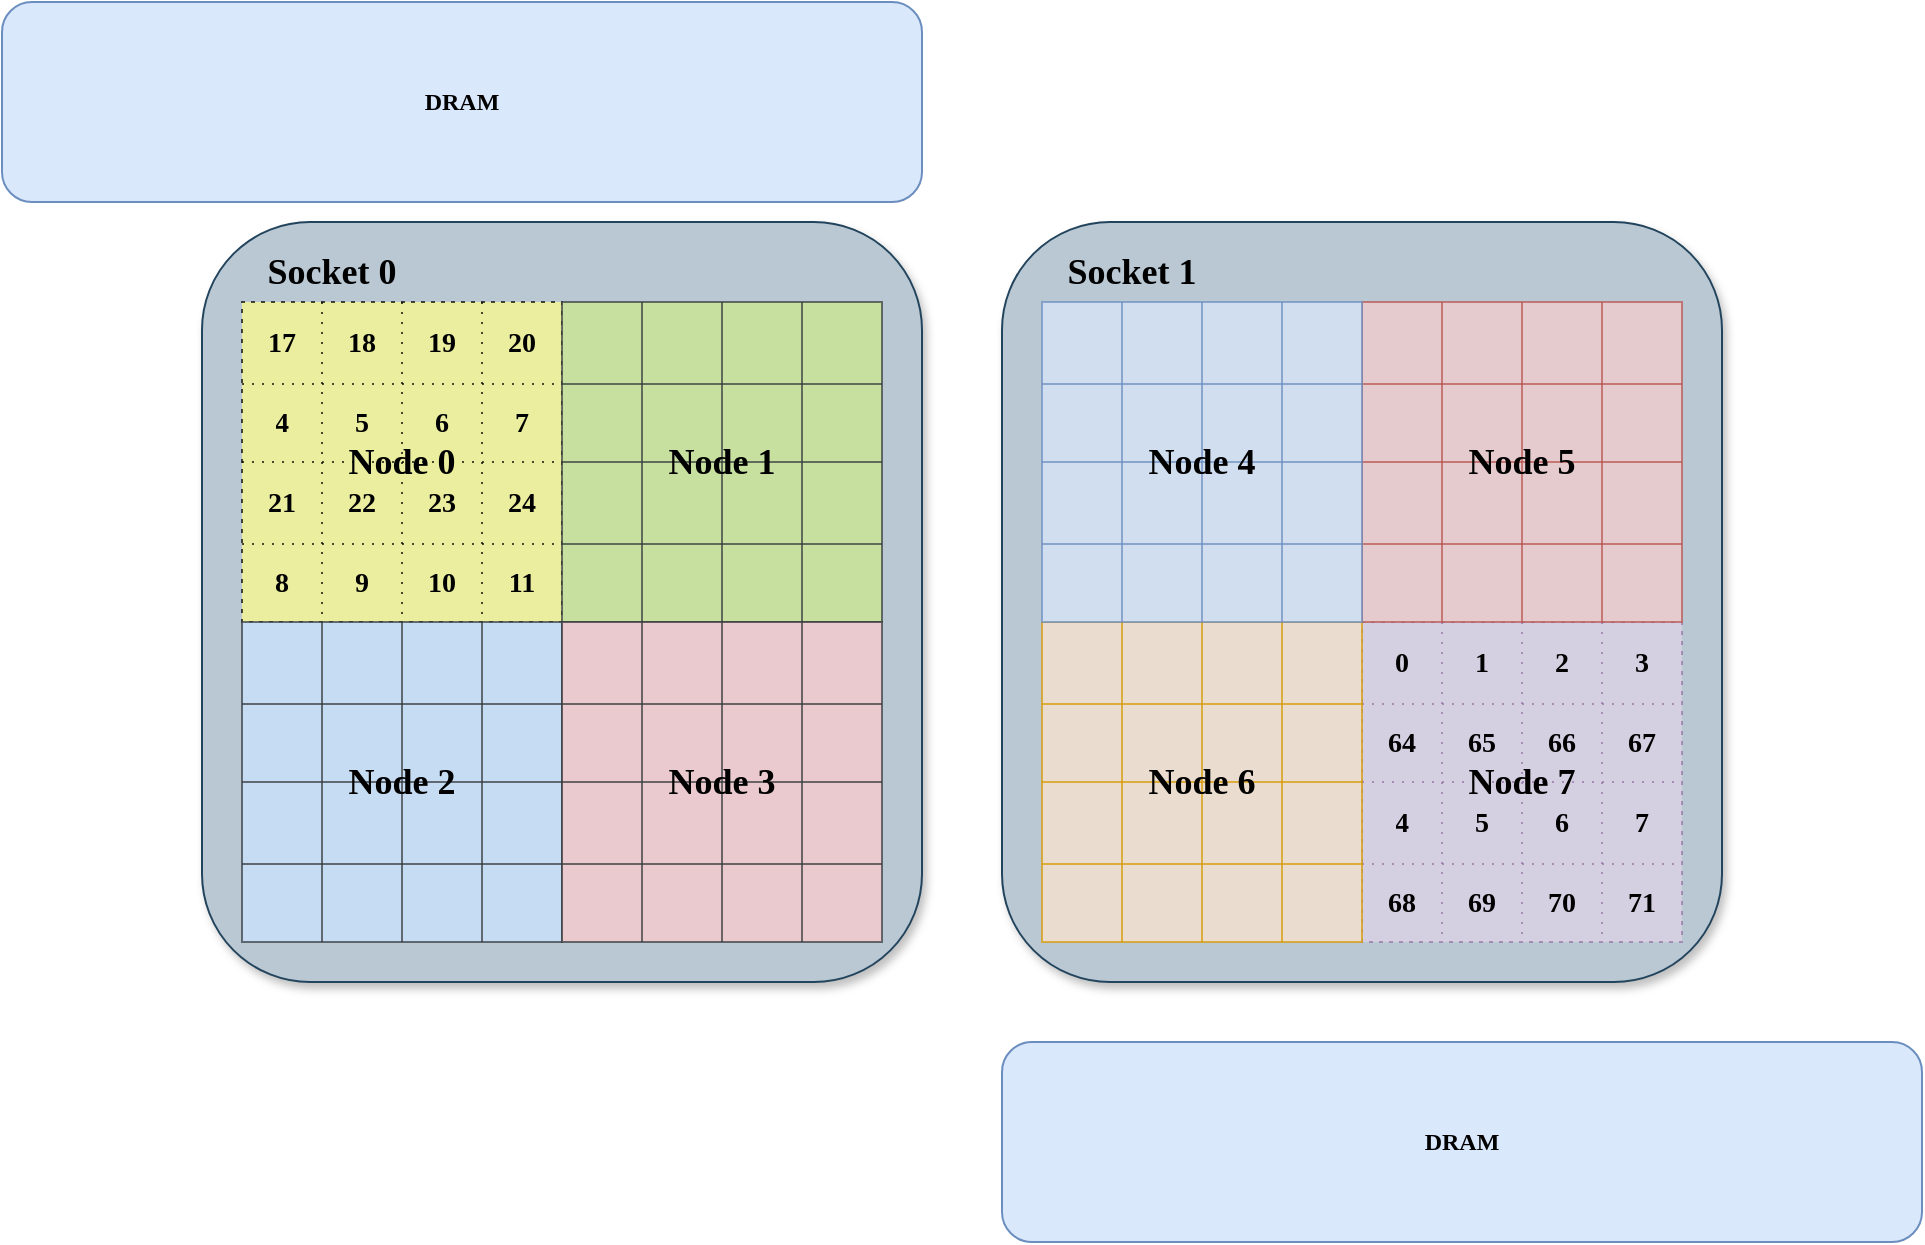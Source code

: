 <mxfile version="16.5.1" type="device"><diagram id="VJa9feVnnMY2AhUFJM6m" name="Page-1"><mxGraphModel dx="1404" dy="404" grid="1" gridSize="10" guides="1" tooltips="1" connect="1" arrows="1" fold="1" page="0" pageScale="1" pageWidth="850" pageHeight="1100" math="0" shadow="0"><root><mxCell id="0"/><mxCell id="1" parent="0"/><mxCell id="TZxSAtZvcUvirJvTQW3a-79" value="&lt;b&gt;&lt;font face=&quot;Comfortaa&quot; data-font-src=&quot;https://fonts.googleapis.com/css?family=Comfortaa&quot;&gt;DRAM&lt;/font&gt;&lt;/b&gt;" style="rounded=1;whiteSpace=wrap;html=1;hachureGap=4;fillColor=#dae8fc;strokeColor=#6c8ebf;" parent="1" vertex="1"><mxGeometry x="140" y="550" width="460" height="100" as="geometry"/></mxCell><mxCell id="TZxSAtZvcUvirJvTQW3a-80" value="" style="rounded=1;whiteSpace=wrap;html=1;shadow=1;glass=0;sketch=0;hachureGap=4;fontFamily=Comfortaa;fontSource=https%3A%2F%2Ffonts.googleapis.com%2Fcss%3Ffamily%3DComfortaa;fillColor=#bac8d3;strokeColor=#23445d;" parent="1" vertex="1"><mxGeometry x="240" y="660" width="360" height="380" as="geometry"/></mxCell><mxCell id="TZxSAtZvcUvirJvTQW3a-81" value="" style="shape=table;startSize=0;container=1;collapsible=0;childLayout=tableLayout;hachureGap=4;fillColor=#ffff88;strokeColor=default;rounded=1;swimlaneLine=0;shadow=0;fontFamily=Comfortaa;fontSource=https%3A%2F%2Ffonts.googleapis.com%2Fcss%3Ffamily%3DComfortaa;fontStyle=1;fontSize=14;dashed=1;dashPattern=1 4;opacity=70;" parent="1" vertex="1"><mxGeometry x="260" y="700" width="160" height="160" as="geometry"/></mxCell><mxCell id="TZxSAtZvcUvirJvTQW3a-82" value="" style="shape=tableRow;horizontal=0;startSize=0;swimlaneHead=0;swimlaneBody=0;top=0;left=0;bottom=0;right=0;collapsible=0;dropTarget=0;fillColor=none;points=[[0,0.5],[1,0.5]];portConstraint=eastwest;hachureGap=4;" parent="TZxSAtZvcUvirJvTQW3a-81" vertex="1"><mxGeometry width="160" height="41" as="geometry"/></mxCell><mxCell id="TZxSAtZvcUvirJvTQW3a-83" value="&lt;b&gt;17&lt;/b&gt;" style="shape=partialRectangle;html=1;whiteSpace=wrap;connectable=0;overflow=hidden;fillColor=none;top=0;left=0;bottom=0;right=0;pointerEvents=1;hachureGap=4;fontFamily=Comfortaa;fontSource=https%3A%2F%2Ffonts.googleapis.com%2Fcss%3Ffamily%3DComfortaa;fontStyle=0;fontSize=14;" parent="TZxSAtZvcUvirJvTQW3a-82" vertex="1"><mxGeometry width="40" height="41" as="geometry"><mxRectangle width="40" height="41" as="alternateBounds"/></mxGeometry></mxCell><mxCell id="TZxSAtZvcUvirJvTQW3a-84" value="18" style="shape=partialRectangle;html=1;whiteSpace=wrap;connectable=0;overflow=hidden;fillColor=none;top=0;left=0;bottom=0;right=0;pointerEvents=1;hachureGap=4;fontFamily=Comfortaa;fontSource=https%3A%2F%2Ffonts.googleapis.com%2Fcss%3Ffamily%3DComfortaa;fontStyle=1;fontSize=14;" parent="TZxSAtZvcUvirJvTQW3a-82" vertex="1"><mxGeometry x="40" width="40" height="41" as="geometry"><mxRectangle width="40" height="41" as="alternateBounds"/></mxGeometry></mxCell><mxCell id="TZxSAtZvcUvirJvTQW3a-85" value="19" style="shape=partialRectangle;html=1;whiteSpace=wrap;connectable=0;overflow=hidden;fillColor=none;top=0;left=0;bottom=0;right=0;pointerEvents=1;hachureGap=4;fontFamily=Comfortaa;fontSource=https%3A%2F%2Ffonts.googleapis.com%2Fcss%3Ffamily%3DComfortaa;fontStyle=1;fontSize=14;" parent="TZxSAtZvcUvirJvTQW3a-82" vertex="1"><mxGeometry x="80" width="40" height="41" as="geometry"><mxRectangle width="40" height="41" as="alternateBounds"/></mxGeometry></mxCell><mxCell id="TZxSAtZvcUvirJvTQW3a-86" value="20" style="shape=partialRectangle;html=1;whiteSpace=wrap;connectable=0;overflow=hidden;fillColor=none;top=0;left=0;bottom=0;right=0;pointerEvents=1;hachureGap=4;fontFamily=Comfortaa;fontSource=https%3A%2F%2Ffonts.googleapis.com%2Fcss%3Ffamily%3DComfortaa;fontStyle=1;fontSize=14;" parent="TZxSAtZvcUvirJvTQW3a-82" vertex="1"><mxGeometry x="120" width="40" height="41" as="geometry"><mxRectangle width="40" height="41" as="alternateBounds"/></mxGeometry></mxCell><mxCell id="TZxSAtZvcUvirJvTQW3a-87" value="" style="shape=tableRow;horizontal=0;startSize=0;swimlaneHead=0;swimlaneBody=0;top=0;left=0;bottom=0;right=0;collapsible=0;dropTarget=0;fillColor=none;points=[[0,0.5],[1,0.5]];portConstraint=eastwest;hachureGap=4;" parent="TZxSAtZvcUvirJvTQW3a-81" vertex="1"><mxGeometry y="41" width="160" height="39" as="geometry"/></mxCell><mxCell id="TZxSAtZvcUvirJvTQW3a-88" value="4" style="shape=partialRectangle;html=1;whiteSpace=wrap;connectable=0;overflow=hidden;fillColor=none;top=0;left=0;bottom=0;right=0;pointerEvents=1;hachureGap=4;fontFamily=Comfortaa;fontSource=https%3A%2F%2Ffonts.googleapis.com%2Fcss%3Ffamily%3DComfortaa;fontStyle=1;fontSize=14;" parent="TZxSAtZvcUvirJvTQW3a-87" vertex="1"><mxGeometry width="40" height="39" as="geometry"><mxRectangle width="40" height="39" as="alternateBounds"/></mxGeometry></mxCell><mxCell id="TZxSAtZvcUvirJvTQW3a-89" value="5" style="shape=partialRectangle;html=1;whiteSpace=wrap;connectable=0;overflow=hidden;fillColor=none;top=0;left=0;bottom=0;right=0;pointerEvents=1;hachureGap=4;fontFamily=Comfortaa;fontSource=https%3A%2F%2Ffonts.googleapis.com%2Fcss%3Ffamily%3DComfortaa;fontStyle=1;fontSize=14;" parent="TZxSAtZvcUvirJvTQW3a-87" vertex="1"><mxGeometry x="40" width="40" height="39" as="geometry"><mxRectangle width="40" height="39" as="alternateBounds"/></mxGeometry></mxCell><mxCell id="TZxSAtZvcUvirJvTQW3a-90" value="6" style="shape=partialRectangle;html=1;whiteSpace=wrap;connectable=0;overflow=hidden;fillColor=none;top=0;left=0;bottom=0;right=0;pointerEvents=1;hachureGap=4;fontFamily=Comfortaa;fontSource=https%3A%2F%2Ffonts.googleapis.com%2Fcss%3Ffamily%3DComfortaa;fontStyle=1;fontSize=14;" parent="TZxSAtZvcUvirJvTQW3a-87" vertex="1"><mxGeometry x="80" width="40" height="39" as="geometry"><mxRectangle width="40" height="39" as="alternateBounds"/></mxGeometry></mxCell><mxCell id="TZxSAtZvcUvirJvTQW3a-91" value="7" style="shape=partialRectangle;html=1;whiteSpace=wrap;connectable=0;overflow=hidden;fillColor=none;top=0;left=0;bottom=0;right=0;pointerEvents=1;hachureGap=4;fontFamily=Comfortaa;fontSource=https%3A%2F%2Ffonts.googleapis.com%2Fcss%3Ffamily%3DComfortaa;fontStyle=1;fontSize=14;" parent="TZxSAtZvcUvirJvTQW3a-87" vertex="1"><mxGeometry x="120" width="40" height="39" as="geometry"><mxRectangle width="40" height="39" as="alternateBounds"/></mxGeometry></mxCell><mxCell id="TZxSAtZvcUvirJvTQW3a-92" value="" style="shape=tableRow;horizontal=0;startSize=0;swimlaneHead=0;swimlaneBody=0;top=0;left=0;bottom=0;right=0;collapsible=0;dropTarget=0;fillColor=none;points=[[0,0.5],[1,0.5]];portConstraint=eastwest;hachureGap=4;" parent="TZxSAtZvcUvirJvTQW3a-81" vertex="1"><mxGeometry y="80" width="160" height="41" as="geometry"/></mxCell><mxCell id="TZxSAtZvcUvirJvTQW3a-93" value="21" style="shape=partialRectangle;html=1;whiteSpace=wrap;connectable=0;overflow=hidden;fillColor=none;top=0;left=0;bottom=0;right=0;pointerEvents=1;hachureGap=4;fontFamily=Comfortaa;fontSource=https%3A%2F%2Ffonts.googleapis.com%2Fcss%3Ffamily%3DComfortaa;fontStyle=1;fontSize=14;" parent="TZxSAtZvcUvirJvTQW3a-92" vertex="1"><mxGeometry width="40" height="41" as="geometry"><mxRectangle width="40" height="41" as="alternateBounds"/></mxGeometry></mxCell><mxCell id="TZxSAtZvcUvirJvTQW3a-94" value="22" style="shape=partialRectangle;html=1;whiteSpace=wrap;connectable=0;overflow=hidden;fillColor=none;top=0;left=0;bottom=0;right=0;pointerEvents=1;hachureGap=4;fontFamily=Comfortaa;fontSource=https%3A%2F%2Ffonts.googleapis.com%2Fcss%3Ffamily%3DComfortaa;fontStyle=1;fontSize=14;" parent="TZxSAtZvcUvirJvTQW3a-92" vertex="1"><mxGeometry x="40" width="40" height="41" as="geometry"><mxRectangle width="40" height="41" as="alternateBounds"/></mxGeometry></mxCell><mxCell id="TZxSAtZvcUvirJvTQW3a-95" value="23" style="shape=partialRectangle;html=1;whiteSpace=wrap;connectable=0;overflow=hidden;fillColor=none;top=0;left=0;bottom=0;right=0;pointerEvents=1;hachureGap=4;fontFamily=Comfortaa;fontSource=https%3A%2F%2Ffonts.googleapis.com%2Fcss%3Ffamily%3DComfortaa;fontStyle=1;fontSize=14;" parent="TZxSAtZvcUvirJvTQW3a-92" vertex="1"><mxGeometry x="80" width="40" height="41" as="geometry"><mxRectangle width="40" height="41" as="alternateBounds"/></mxGeometry></mxCell><mxCell id="TZxSAtZvcUvirJvTQW3a-96" value="24" style="shape=partialRectangle;html=1;whiteSpace=wrap;connectable=0;overflow=hidden;fillColor=none;top=0;left=0;bottom=0;right=0;pointerEvents=1;hachureGap=4;fontFamily=Comfortaa;fontSource=https%3A%2F%2Ffonts.googleapis.com%2Fcss%3Ffamily%3DComfortaa;fontStyle=1;fontSize=14;" parent="TZxSAtZvcUvirJvTQW3a-92" vertex="1"><mxGeometry x="120" width="40" height="41" as="geometry"><mxRectangle width="40" height="41" as="alternateBounds"/></mxGeometry></mxCell><mxCell id="TZxSAtZvcUvirJvTQW3a-97" value="" style="shape=tableRow;horizontal=0;startSize=0;swimlaneHead=0;swimlaneBody=0;top=0;left=0;bottom=0;right=0;collapsible=0;dropTarget=0;fillColor=none;points=[[0,0.5],[1,0.5]];portConstraint=eastwest;hachureGap=4;" parent="TZxSAtZvcUvirJvTQW3a-81" vertex="1"><mxGeometry y="121" width="160" height="39" as="geometry"/></mxCell><mxCell id="TZxSAtZvcUvirJvTQW3a-98" value="8" style="shape=partialRectangle;html=1;whiteSpace=wrap;connectable=0;overflow=hidden;fillColor=none;top=0;left=0;bottom=0;right=0;pointerEvents=1;hachureGap=4;fontFamily=Comfortaa;fontSource=https%3A%2F%2Ffonts.googleapis.com%2Fcss%3Ffamily%3DComfortaa;fontStyle=1;fontSize=14;" parent="TZxSAtZvcUvirJvTQW3a-97" vertex="1"><mxGeometry width="40" height="39" as="geometry"><mxRectangle width="40" height="39" as="alternateBounds"/></mxGeometry></mxCell><mxCell id="TZxSAtZvcUvirJvTQW3a-99" value="9" style="shape=partialRectangle;html=1;whiteSpace=wrap;connectable=0;overflow=hidden;fillColor=none;top=0;left=0;bottom=0;right=0;pointerEvents=1;hachureGap=4;fontFamily=Comfortaa;fontSource=https%3A%2F%2Ffonts.googleapis.com%2Fcss%3Ffamily%3DComfortaa;fontStyle=1;fontSize=14;" parent="TZxSAtZvcUvirJvTQW3a-97" vertex="1"><mxGeometry x="40" width="40" height="39" as="geometry"><mxRectangle width="40" height="39" as="alternateBounds"/></mxGeometry></mxCell><mxCell id="TZxSAtZvcUvirJvTQW3a-100" value="10" style="shape=partialRectangle;html=1;whiteSpace=wrap;connectable=0;overflow=hidden;fillColor=none;top=0;left=0;bottom=0;right=0;pointerEvents=1;hachureGap=4;fontFamily=Comfortaa;fontSource=https%3A%2F%2Ffonts.googleapis.com%2Fcss%3Ffamily%3DComfortaa;fontStyle=1;fontSize=14;" parent="TZxSAtZvcUvirJvTQW3a-97" vertex="1"><mxGeometry x="80" width="40" height="39" as="geometry"><mxRectangle width="40" height="39" as="alternateBounds"/></mxGeometry></mxCell><mxCell id="TZxSAtZvcUvirJvTQW3a-101" value="11" style="shape=partialRectangle;html=1;whiteSpace=wrap;connectable=0;overflow=hidden;fillColor=none;top=0;left=0;bottom=0;right=0;pointerEvents=1;hachureGap=4;fontFamily=Comfortaa;fontSource=https%3A%2F%2Ffonts.googleapis.com%2Fcss%3Ffamily%3DComfortaa;fontStyle=1;fontSize=14;" parent="TZxSAtZvcUvirJvTQW3a-97" vertex="1"><mxGeometry x="120" width="40" height="39" as="geometry"><mxRectangle width="40" height="39" as="alternateBounds"/></mxGeometry></mxCell><mxCell id="TZxSAtZvcUvirJvTQW3a-102" value="" style="shape=table;startSize=0;container=1;collapsible=0;childLayout=tableLayout;hachureGap=4;fillColor=#cdeb8b;strokeColor=#36393d;rounded=1;swimlaneLine=0;shadow=0;opacity=70;" parent="1" vertex="1"><mxGeometry x="420" y="700" width="160" height="160" as="geometry"/></mxCell><mxCell id="TZxSAtZvcUvirJvTQW3a-103" value="" style="shape=tableRow;horizontal=0;startSize=0;swimlaneHead=0;swimlaneBody=0;top=0;left=0;bottom=0;right=0;collapsible=0;dropTarget=0;fillColor=none;points=[[0,0.5],[1,0.5]];portConstraint=eastwest;hachureGap=4;" parent="TZxSAtZvcUvirJvTQW3a-102" vertex="1"><mxGeometry width="160" height="41" as="geometry"/></mxCell><mxCell id="TZxSAtZvcUvirJvTQW3a-104" value="" style="shape=partialRectangle;html=1;whiteSpace=wrap;connectable=0;overflow=hidden;fillColor=none;top=0;left=0;bottom=0;right=0;pointerEvents=1;hachureGap=4;" parent="TZxSAtZvcUvirJvTQW3a-103" vertex="1"><mxGeometry width="40" height="41" as="geometry"><mxRectangle width="40" height="41" as="alternateBounds"/></mxGeometry></mxCell><mxCell id="TZxSAtZvcUvirJvTQW3a-105" value="" style="shape=partialRectangle;html=1;whiteSpace=wrap;connectable=0;overflow=hidden;fillColor=none;top=0;left=0;bottom=0;right=0;pointerEvents=1;hachureGap=4;" parent="TZxSAtZvcUvirJvTQW3a-103" vertex="1"><mxGeometry x="40" width="40" height="41" as="geometry"><mxRectangle width="40" height="41" as="alternateBounds"/></mxGeometry></mxCell><mxCell id="TZxSAtZvcUvirJvTQW3a-106" value="" style="shape=partialRectangle;html=1;whiteSpace=wrap;connectable=0;overflow=hidden;fillColor=none;top=0;left=0;bottom=0;right=0;pointerEvents=1;hachureGap=4;" parent="TZxSAtZvcUvirJvTQW3a-103" vertex="1"><mxGeometry x="80" width="40" height="41" as="geometry"><mxRectangle width="40" height="41" as="alternateBounds"/></mxGeometry></mxCell><mxCell id="TZxSAtZvcUvirJvTQW3a-107" value="" style="shape=partialRectangle;html=1;whiteSpace=wrap;connectable=0;overflow=hidden;fillColor=none;top=0;left=0;bottom=0;right=0;pointerEvents=1;hachureGap=4;" parent="TZxSAtZvcUvirJvTQW3a-103" vertex="1"><mxGeometry x="120" width="40" height="41" as="geometry"><mxRectangle width="40" height="41" as="alternateBounds"/></mxGeometry></mxCell><mxCell id="TZxSAtZvcUvirJvTQW3a-108" value="" style="shape=tableRow;horizontal=0;startSize=0;swimlaneHead=0;swimlaneBody=0;top=0;left=0;bottom=0;right=0;collapsible=0;dropTarget=0;fillColor=none;points=[[0,0.5],[1,0.5]];portConstraint=eastwest;hachureGap=4;" parent="TZxSAtZvcUvirJvTQW3a-102" vertex="1"><mxGeometry y="41" width="160" height="39" as="geometry"/></mxCell><mxCell id="TZxSAtZvcUvirJvTQW3a-109" value="" style="shape=partialRectangle;html=1;whiteSpace=wrap;connectable=0;overflow=hidden;fillColor=none;top=0;left=0;bottom=0;right=0;pointerEvents=1;hachureGap=4;" parent="TZxSAtZvcUvirJvTQW3a-108" vertex="1"><mxGeometry width="40" height="39" as="geometry"><mxRectangle width="40" height="39" as="alternateBounds"/></mxGeometry></mxCell><mxCell id="TZxSAtZvcUvirJvTQW3a-110" value="" style="shape=partialRectangle;html=1;whiteSpace=wrap;connectable=0;overflow=hidden;fillColor=none;top=0;left=0;bottom=0;right=0;pointerEvents=1;hachureGap=4;" parent="TZxSAtZvcUvirJvTQW3a-108" vertex="1"><mxGeometry x="40" width="40" height="39" as="geometry"><mxRectangle width="40" height="39" as="alternateBounds"/></mxGeometry></mxCell><mxCell id="TZxSAtZvcUvirJvTQW3a-111" value="" style="shape=partialRectangle;html=1;whiteSpace=wrap;connectable=0;overflow=hidden;fillColor=none;top=0;left=0;bottom=0;right=0;pointerEvents=1;hachureGap=4;" parent="TZxSAtZvcUvirJvTQW3a-108" vertex="1"><mxGeometry x="80" width="40" height="39" as="geometry"><mxRectangle width="40" height="39" as="alternateBounds"/></mxGeometry></mxCell><mxCell id="TZxSAtZvcUvirJvTQW3a-112" value="" style="shape=partialRectangle;html=1;whiteSpace=wrap;connectable=0;overflow=hidden;fillColor=none;top=0;left=0;bottom=0;right=0;pointerEvents=1;hachureGap=4;" parent="TZxSAtZvcUvirJvTQW3a-108" vertex="1"><mxGeometry x="120" width="40" height="39" as="geometry"><mxRectangle width="40" height="39" as="alternateBounds"/></mxGeometry></mxCell><mxCell id="TZxSAtZvcUvirJvTQW3a-113" value="" style="shape=tableRow;horizontal=0;startSize=0;swimlaneHead=0;swimlaneBody=0;top=0;left=0;bottom=0;right=0;collapsible=0;dropTarget=0;fillColor=none;points=[[0,0.5],[1,0.5]];portConstraint=eastwest;hachureGap=4;" parent="TZxSAtZvcUvirJvTQW3a-102" vertex="1"><mxGeometry y="80" width="160" height="41" as="geometry"/></mxCell><mxCell id="TZxSAtZvcUvirJvTQW3a-114" value="" style="shape=partialRectangle;html=1;whiteSpace=wrap;connectable=0;overflow=hidden;fillColor=none;top=0;left=0;bottom=0;right=0;pointerEvents=1;hachureGap=4;" parent="TZxSAtZvcUvirJvTQW3a-113" vertex="1"><mxGeometry width="40" height="41" as="geometry"><mxRectangle width="40" height="41" as="alternateBounds"/></mxGeometry></mxCell><mxCell id="TZxSAtZvcUvirJvTQW3a-115" value="" style="shape=partialRectangle;html=1;whiteSpace=wrap;connectable=0;overflow=hidden;fillColor=none;top=0;left=0;bottom=0;right=0;pointerEvents=1;hachureGap=4;" parent="TZxSAtZvcUvirJvTQW3a-113" vertex="1"><mxGeometry x="40" width="40" height="41" as="geometry"><mxRectangle width="40" height="41" as="alternateBounds"/></mxGeometry></mxCell><mxCell id="TZxSAtZvcUvirJvTQW3a-116" value="" style="shape=partialRectangle;html=1;whiteSpace=wrap;connectable=0;overflow=hidden;fillColor=none;top=0;left=0;bottom=0;right=0;pointerEvents=1;hachureGap=4;" parent="TZxSAtZvcUvirJvTQW3a-113" vertex="1"><mxGeometry x="80" width="40" height="41" as="geometry"><mxRectangle width="40" height="41" as="alternateBounds"/></mxGeometry></mxCell><mxCell id="TZxSAtZvcUvirJvTQW3a-117" value="" style="shape=partialRectangle;html=1;whiteSpace=wrap;connectable=0;overflow=hidden;fillColor=none;top=0;left=0;bottom=0;right=0;pointerEvents=1;hachureGap=4;" parent="TZxSAtZvcUvirJvTQW3a-113" vertex="1"><mxGeometry x="120" width="40" height="41" as="geometry"><mxRectangle width="40" height="41" as="alternateBounds"/></mxGeometry></mxCell><mxCell id="TZxSAtZvcUvirJvTQW3a-118" value="" style="shape=tableRow;horizontal=0;startSize=0;swimlaneHead=0;swimlaneBody=0;top=0;left=0;bottom=0;right=0;collapsible=0;dropTarget=0;fillColor=none;points=[[0,0.5],[1,0.5]];portConstraint=eastwest;hachureGap=4;" parent="TZxSAtZvcUvirJvTQW3a-102" vertex="1"><mxGeometry y="121" width="160" height="39" as="geometry"/></mxCell><mxCell id="TZxSAtZvcUvirJvTQW3a-119" value="" style="shape=partialRectangle;html=1;whiteSpace=wrap;connectable=0;overflow=hidden;fillColor=none;top=0;left=0;bottom=0;right=0;pointerEvents=1;hachureGap=4;" parent="TZxSAtZvcUvirJvTQW3a-118" vertex="1"><mxGeometry width="40" height="39" as="geometry"><mxRectangle width="40" height="39" as="alternateBounds"/></mxGeometry></mxCell><mxCell id="TZxSAtZvcUvirJvTQW3a-120" value="" style="shape=partialRectangle;html=1;whiteSpace=wrap;connectable=0;overflow=hidden;fillColor=none;top=0;left=0;bottom=0;right=0;pointerEvents=1;hachureGap=4;" parent="TZxSAtZvcUvirJvTQW3a-118" vertex="1"><mxGeometry x="40" width="40" height="39" as="geometry"><mxRectangle width="40" height="39" as="alternateBounds"/></mxGeometry></mxCell><mxCell id="TZxSAtZvcUvirJvTQW3a-121" value="" style="shape=partialRectangle;html=1;whiteSpace=wrap;connectable=0;overflow=hidden;fillColor=none;top=0;left=0;bottom=0;right=0;pointerEvents=1;hachureGap=4;" parent="TZxSAtZvcUvirJvTQW3a-118" vertex="1"><mxGeometry x="80" width="40" height="39" as="geometry"><mxRectangle width="40" height="39" as="alternateBounds"/></mxGeometry></mxCell><mxCell id="TZxSAtZvcUvirJvTQW3a-122" value="" style="shape=partialRectangle;html=1;whiteSpace=wrap;connectable=0;overflow=hidden;fillColor=none;top=0;left=0;bottom=0;right=0;pointerEvents=1;hachureGap=4;" parent="TZxSAtZvcUvirJvTQW3a-118" vertex="1"><mxGeometry x="120" width="40" height="39" as="geometry"><mxRectangle width="40" height="39" as="alternateBounds"/></mxGeometry></mxCell><mxCell id="TZxSAtZvcUvirJvTQW3a-123" value="" style="shape=table;startSize=0;container=1;collapsible=0;childLayout=tableLayout;hachureGap=4;fillColor=#cce5ff;strokeColor=#36393d;rounded=1;swimlaneLine=0;shadow=0;opacity=70;" parent="1" vertex="1"><mxGeometry x="260" y="860" width="160" height="160" as="geometry"/></mxCell><mxCell id="TZxSAtZvcUvirJvTQW3a-124" value="" style="shape=tableRow;horizontal=0;startSize=0;swimlaneHead=0;swimlaneBody=0;top=0;left=0;bottom=0;right=0;collapsible=0;dropTarget=0;fillColor=none;points=[[0,0.5],[1,0.5]];portConstraint=eastwest;hachureGap=4;" parent="TZxSAtZvcUvirJvTQW3a-123" vertex="1"><mxGeometry width="160" height="41" as="geometry"/></mxCell><mxCell id="TZxSAtZvcUvirJvTQW3a-125" value="" style="shape=partialRectangle;html=1;whiteSpace=wrap;connectable=0;overflow=hidden;fillColor=none;top=0;left=0;bottom=0;right=0;pointerEvents=1;hachureGap=4;" parent="TZxSAtZvcUvirJvTQW3a-124" vertex="1"><mxGeometry width="40" height="41" as="geometry"><mxRectangle width="40" height="41" as="alternateBounds"/></mxGeometry></mxCell><mxCell id="TZxSAtZvcUvirJvTQW3a-126" value="" style="shape=partialRectangle;html=1;whiteSpace=wrap;connectable=0;overflow=hidden;fillColor=none;top=0;left=0;bottom=0;right=0;pointerEvents=1;hachureGap=4;" parent="TZxSAtZvcUvirJvTQW3a-124" vertex="1"><mxGeometry x="40" width="40" height="41" as="geometry"><mxRectangle width="40" height="41" as="alternateBounds"/></mxGeometry></mxCell><mxCell id="TZxSAtZvcUvirJvTQW3a-127" value="" style="shape=partialRectangle;html=1;whiteSpace=wrap;connectable=0;overflow=hidden;fillColor=none;top=0;left=0;bottom=0;right=0;pointerEvents=1;hachureGap=4;" parent="TZxSAtZvcUvirJvTQW3a-124" vertex="1"><mxGeometry x="80" width="40" height="41" as="geometry"><mxRectangle width="40" height="41" as="alternateBounds"/></mxGeometry></mxCell><mxCell id="TZxSAtZvcUvirJvTQW3a-128" value="" style="shape=partialRectangle;html=1;whiteSpace=wrap;connectable=0;overflow=hidden;fillColor=none;top=0;left=0;bottom=0;right=0;pointerEvents=1;hachureGap=4;" parent="TZxSAtZvcUvirJvTQW3a-124" vertex="1"><mxGeometry x="120" width="40" height="41" as="geometry"><mxRectangle width="40" height="41" as="alternateBounds"/></mxGeometry></mxCell><mxCell id="TZxSAtZvcUvirJvTQW3a-129" value="" style="shape=tableRow;horizontal=0;startSize=0;swimlaneHead=0;swimlaneBody=0;top=0;left=0;bottom=0;right=0;collapsible=0;dropTarget=0;fillColor=none;points=[[0,0.5],[1,0.5]];portConstraint=eastwest;hachureGap=4;" parent="TZxSAtZvcUvirJvTQW3a-123" vertex="1"><mxGeometry y="41" width="160" height="39" as="geometry"/></mxCell><mxCell id="TZxSAtZvcUvirJvTQW3a-130" value="" style="shape=partialRectangle;html=1;whiteSpace=wrap;connectable=0;overflow=hidden;fillColor=none;top=0;left=0;bottom=0;right=0;pointerEvents=1;hachureGap=4;" parent="TZxSAtZvcUvirJvTQW3a-129" vertex="1"><mxGeometry width="40" height="39" as="geometry"><mxRectangle width="40" height="39" as="alternateBounds"/></mxGeometry></mxCell><mxCell id="TZxSAtZvcUvirJvTQW3a-131" value="" style="shape=partialRectangle;html=1;whiteSpace=wrap;connectable=0;overflow=hidden;fillColor=none;top=0;left=0;bottom=0;right=0;pointerEvents=1;hachureGap=4;" parent="TZxSAtZvcUvirJvTQW3a-129" vertex="1"><mxGeometry x="40" width="40" height="39" as="geometry"><mxRectangle width="40" height="39" as="alternateBounds"/></mxGeometry></mxCell><mxCell id="TZxSAtZvcUvirJvTQW3a-132" value="" style="shape=partialRectangle;html=1;whiteSpace=wrap;connectable=0;overflow=hidden;fillColor=none;top=0;left=0;bottom=0;right=0;pointerEvents=1;hachureGap=4;" parent="TZxSAtZvcUvirJvTQW3a-129" vertex="1"><mxGeometry x="80" width="40" height="39" as="geometry"><mxRectangle width="40" height="39" as="alternateBounds"/></mxGeometry></mxCell><mxCell id="TZxSAtZvcUvirJvTQW3a-133" value="" style="shape=partialRectangle;html=1;whiteSpace=wrap;connectable=0;overflow=hidden;fillColor=none;top=0;left=0;bottom=0;right=0;pointerEvents=1;hachureGap=4;" parent="TZxSAtZvcUvirJvTQW3a-129" vertex="1"><mxGeometry x="120" width="40" height="39" as="geometry"><mxRectangle width="40" height="39" as="alternateBounds"/></mxGeometry></mxCell><mxCell id="TZxSAtZvcUvirJvTQW3a-134" value="" style="shape=tableRow;horizontal=0;startSize=0;swimlaneHead=0;swimlaneBody=0;top=0;left=0;bottom=0;right=0;collapsible=0;dropTarget=0;fillColor=none;points=[[0,0.5],[1,0.5]];portConstraint=eastwest;hachureGap=4;" parent="TZxSAtZvcUvirJvTQW3a-123" vertex="1"><mxGeometry y="80" width="160" height="41" as="geometry"/></mxCell><mxCell id="TZxSAtZvcUvirJvTQW3a-135" value="" style="shape=partialRectangle;html=1;whiteSpace=wrap;connectable=0;overflow=hidden;fillColor=none;top=0;left=0;bottom=0;right=0;pointerEvents=1;hachureGap=4;" parent="TZxSAtZvcUvirJvTQW3a-134" vertex="1"><mxGeometry width="40" height="41" as="geometry"><mxRectangle width="40" height="41" as="alternateBounds"/></mxGeometry></mxCell><mxCell id="TZxSAtZvcUvirJvTQW3a-136" value="" style="shape=partialRectangle;html=1;whiteSpace=wrap;connectable=0;overflow=hidden;fillColor=none;top=0;left=0;bottom=0;right=0;pointerEvents=1;hachureGap=4;" parent="TZxSAtZvcUvirJvTQW3a-134" vertex="1"><mxGeometry x="40" width="40" height="41" as="geometry"><mxRectangle width="40" height="41" as="alternateBounds"/></mxGeometry></mxCell><mxCell id="TZxSAtZvcUvirJvTQW3a-137" value="" style="shape=partialRectangle;html=1;whiteSpace=wrap;connectable=0;overflow=hidden;fillColor=none;top=0;left=0;bottom=0;right=0;pointerEvents=1;hachureGap=4;" parent="TZxSAtZvcUvirJvTQW3a-134" vertex="1"><mxGeometry x="80" width="40" height="41" as="geometry"><mxRectangle width="40" height="41" as="alternateBounds"/></mxGeometry></mxCell><mxCell id="TZxSAtZvcUvirJvTQW3a-138" value="" style="shape=partialRectangle;html=1;whiteSpace=wrap;connectable=0;overflow=hidden;fillColor=none;top=0;left=0;bottom=0;right=0;pointerEvents=1;hachureGap=4;" parent="TZxSAtZvcUvirJvTQW3a-134" vertex="1"><mxGeometry x="120" width="40" height="41" as="geometry"><mxRectangle width="40" height="41" as="alternateBounds"/></mxGeometry></mxCell><mxCell id="TZxSAtZvcUvirJvTQW3a-139" value="" style="shape=tableRow;horizontal=0;startSize=0;swimlaneHead=0;swimlaneBody=0;top=0;left=0;bottom=0;right=0;collapsible=0;dropTarget=0;fillColor=none;points=[[0,0.5],[1,0.5]];portConstraint=eastwest;hachureGap=4;" parent="TZxSAtZvcUvirJvTQW3a-123" vertex="1"><mxGeometry y="121" width="160" height="39" as="geometry"/></mxCell><mxCell id="TZxSAtZvcUvirJvTQW3a-140" value="" style="shape=partialRectangle;html=1;whiteSpace=wrap;connectable=0;overflow=hidden;fillColor=none;top=0;left=0;bottom=0;right=0;pointerEvents=1;hachureGap=4;" parent="TZxSAtZvcUvirJvTQW3a-139" vertex="1"><mxGeometry width="40" height="39" as="geometry"><mxRectangle width="40" height="39" as="alternateBounds"/></mxGeometry></mxCell><mxCell id="TZxSAtZvcUvirJvTQW3a-141" value="" style="shape=partialRectangle;html=1;whiteSpace=wrap;connectable=0;overflow=hidden;fillColor=none;top=0;left=0;bottom=0;right=0;pointerEvents=1;hachureGap=4;" parent="TZxSAtZvcUvirJvTQW3a-139" vertex="1"><mxGeometry x="40" width="40" height="39" as="geometry"><mxRectangle width="40" height="39" as="alternateBounds"/></mxGeometry></mxCell><mxCell id="TZxSAtZvcUvirJvTQW3a-142" value="" style="shape=partialRectangle;html=1;whiteSpace=wrap;connectable=0;overflow=hidden;fillColor=none;top=0;left=0;bottom=0;right=0;pointerEvents=1;hachureGap=4;" parent="TZxSAtZvcUvirJvTQW3a-139" vertex="1"><mxGeometry x="80" width="40" height="39" as="geometry"><mxRectangle width="40" height="39" as="alternateBounds"/></mxGeometry></mxCell><mxCell id="TZxSAtZvcUvirJvTQW3a-143" value="" style="shape=partialRectangle;html=1;whiteSpace=wrap;connectable=0;overflow=hidden;fillColor=none;top=0;left=0;bottom=0;right=0;pointerEvents=1;hachureGap=4;" parent="TZxSAtZvcUvirJvTQW3a-139" vertex="1"><mxGeometry x="120" width="40" height="39" as="geometry"><mxRectangle width="40" height="39" as="alternateBounds"/></mxGeometry></mxCell><mxCell id="TZxSAtZvcUvirJvTQW3a-144" value="" style="shape=table;startSize=0;container=1;collapsible=0;childLayout=tableLayout;hachureGap=4;fillColor=#ffcccc;strokeColor=#36393d;rounded=1;swimlaneLine=0;shadow=0;opacity=70;" parent="1" vertex="1"><mxGeometry x="420" y="860" width="160" height="160" as="geometry"/></mxCell><mxCell id="TZxSAtZvcUvirJvTQW3a-145" value="" style="shape=tableRow;horizontal=0;startSize=0;swimlaneHead=0;swimlaneBody=0;top=0;left=0;bottom=0;right=0;collapsible=0;dropTarget=0;fillColor=none;points=[[0,0.5],[1,0.5]];portConstraint=eastwest;hachureGap=4;" parent="TZxSAtZvcUvirJvTQW3a-144" vertex="1"><mxGeometry width="160" height="41" as="geometry"/></mxCell><mxCell id="TZxSAtZvcUvirJvTQW3a-146" value="" style="shape=partialRectangle;html=1;whiteSpace=wrap;connectable=0;overflow=hidden;fillColor=none;top=0;left=0;bottom=0;right=0;pointerEvents=1;hachureGap=4;" parent="TZxSAtZvcUvirJvTQW3a-145" vertex="1"><mxGeometry width="40" height="41" as="geometry"><mxRectangle width="40" height="41" as="alternateBounds"/></mxGeometry></mxCell><mxCell id="TZxSAtZvcUvirJvTQW3a-147" value="" style="shape=partialRectangle;html=1;whiteSpace=wrap;connectable=0;overflow=hidden;fillColor=none;top=0;left=0;bottom=0;right=0;pointerEvents=1;hachureGap=4;" parent="TZxSAtZvcUvirJvTQW3a-145" vertex="1"><mxGeometry x="40" width="40" height="41" as="geometry"><mxRectangle width="40" height="41" as="alternateBounds"/></mxGeometry></mxCell><mxCell id="TZxSAtZvcUvirJvTQW3a-148" value="" style="shape=partialRectangle;html=1;whiteSpace=wrap;connectable=0;overflow=hidden;fillColor=none;top=0;left=0;bottom=0;right=0;pointerEvents=1;hachureGap=4;" parent="TZxSAtZvcUvirJvTQW3a-145" vertex="1"><mxGeometry x="80" width="40" height="41" as="geometry"><mxRectangle width="40" height="41" as="alternateBounds"/></mxGeometry></mxCell><mxCell id="TZxSAtZvcUvirJvTQW3a-149" value="" style="shape=partialRectangle;html=1;whiteSpace=wrap;connectable=0;overflow=hidden;fillColor=none;top=0;left=0;bottom=0;right=0;pointerEvents=1;hachureGap=4;" parent="TZxSAtZvcUvirJvTQW3a-145" vertex="1"><mxGeometry x="120" width="40" height="41" as="geometry"><mxRectangle width="40" height="41" as="alternateBounds"/></mxGeometry></mxCell><mxCell id="TZxSAtZvcUvirJvTQW3a-150" value="" style="shape=tableRow;horizontal=0;startSize=0;swimlaneHead=0;swimlaneBody=0;top=0;left=0;bottom=0;right=0;collapsible=0;dropTarget=0;fillColor=none;points=[[0,0.5],[1,0.5]];portConstraint=eastwest;hachureGap=4;" parent="TZxSAtZvcUvirJvTQW3a-144" vertex="1"><mxGeometry y="41" width="160" height="39" as="geometry"/></mxCell><mxCell id="TZxSAtZvcUvirJvTQW3a-151" value="" style="shape=partialRectangle;html=1;whiteSpace=wrap;connectable=0;overflow=hidden;fillColor=none;top=0;left=0;bottom=0;right=0;pointerEvents=1;hachureGap=4;" parent="TZxSAtZvcUvirJvTQW3a-150" vertex="1"><mxGeometry width="40" height="39" as="geometry"><mxRectangle width="40" height="39" as="alternateBounds"/></mxGeometry></mxCell><mxCell id="TZxSAtZvcUvirJvTQW3a-152" value="" style="shape=partialRectangle;html=1;whiteSpace=wrap;connectable=0;overflow=hidden;fillColor=none;top=0;left=0;bottom=0;right=0;pointerEvents=1;hachureGap=4;" parent="TZxSAtZvcUvirJvTQW3a-150" vertex="1"><mxGeometry x="40" width="40" height="39" as="geometry"><mxRectangle width="40" height="39" as="alternateBounds"/></mxGeometry></mxCell><mxCell id="TZxSAtZvcUvirJvTQW3a-153" value="" style="shape=partialRectangle;html=1;whiteSpace=wrap;connectable=0;overflow=hidden;fillColor=none;top=0;left=0;bottom=0;right=0;pointerEvents=1;hachureGap=4;" parent="TZxSAtZvcUvirJvTQW3a-150" vertex="1"><mxGeometry x="80" width="40" height="39" as="geometry"><mxRectangle width="40" height="39" as="alternateBounds"/></mxGeometry></mxCell><mxCell id="TZxSAtZvcUvirJvTQW3a-154" value="" style="shape=partialRectangle;html=1;whiteSpace=wrap;connectable=0;overflow=hidden;fillColor=none;top=0;left=0;bottom=0;right=0;pointerEvents=1;hachureGap=4;" parent="TZxSAtZvcUvirJvTQW3a-150" vertex="1"><mxGeometry x="120" width="40" height="39" as="geometry"><mxRectangle width="40" height="39" as="alternateBounds"/></mxGeometry></mxCell><mxCell id="TZxSAtZvcUvirJvTQW3a-155" value="" style="shape=tableRow;horizontal=0;startSize=0;swimlaneHead=0;swimlaneBody=0;top=0;left=0;bottom=0;right=0;collapsible=0;dropTarget=0;fillColor=none;points=[[0,0.5],[1,0.5]];portConstraint=eastwest;hachureGap=4;" parent="TZxSAtZvcUvirJvTQW3a-144" vertex="1"><mxGeometry y="80" width="160" height="41" as="geometry"/></mxCell><mxCell id="TZxSAtZvcUvirJvTQW3a-156" value="" style="shape=partialRectangle;html=1;whiteSpace=wrap;connectable=0;overflow=hidden;fillColor=none;top=0;left=0;bottom=0;right=0;pointerEvents=1;hachureGap=4;" parent="TZxSAtZvcUvirJvTQW3a-155" vertex="1"><mxGeometry width="40" height="41" as="geometry"><mxRectangle width="40" height="41" as="alternateBounds"/></mxGeometry></mxCell><mxCell id="TZxSAtZvcUvirJvTQW3a-157" value="" style="shape=partialRectangle;html=1;whiteSpace=wrap;connectable=0;overflow=hidden;fillColor=none;top=0;left=0;bottom=0;right=0;pointerEvents=1;hachureGap=4;" parent="TZxSAtZvcUvirJvTQW3a-155" vertex="1"><mxGeometry x="40" width="40" height="41" as="geometry"><mxRectangle width="40" height="41" as="alternateBounds"/></mxGeometry></mxCell><mxCell id="TZxSAtZvcUvirJvTQW3a-158" value="" style="shape=partialRectangle;html=1;whiteSpace=wrap;connectable=0;overflow=hidden;fillColor=none;top=0;left=0;bottom=0;right=0;pointerEvents=1;hachureGap=4;" parent="TZxSAtZvcUvirJvTQW3a-155" vertex="1"><mxGeometry x="80" width="40" height="41" as="geometry"><mxRectangle width="40" height="41" as="alternateBounds"/></mxGeometry></mxCell><mxCell id="TZxSAtZvcUvirJvTQW3a-159" value="" style="shape=partialRectangle;html=1;whiteSpace=wrap;connectable=0;overflow=hidden;fillColor=none;top=0;left=0;bottom=0;right=0;pointerEvents=1;hachureGap=4;" parent="TZxSAtZvcUvirJvTQW3a-155" vertex="1"><mxGeometry x="120" width="40" height="41" as="geometry"><mxRectangle width="40" height="41" as="alternateBounds"/></mxGeometry></mxCell><mxCell id="TZxSAtZvcUvirJvTQW3a-160" value="" style="shape=tableRow;horizontal=0;startSize=0;swimlaneHead=0;swimlaneBody=0;top=0;left=0;bottom=0;right=0;collapsible=0;dropTarget=0;fillColor=none;points=[[0,0.5],[1,0.5]];portConstraint=eastwest;hachureGap=4;" parent="TZxSAtZvcUvirJvTQW3a-144" vertex="1"><mxGeometry y="121" width="160" height="39" as="geometry"/></mxCell><mxCell id="TZxSAtZvcUvirJvTQW3a-161" value="" style="shape=partialRectangle;html=1;whiteSpace=wrap;connectable=0;overflow=hidden;fillColor=none;top=0;left=0;bottom=0;right=0;pointerEvents=1;hachureGap=4;" parent="TZxSAtZvcUvirJvTQW3a-160" vertex="1"><mxGeometry width="40" height="39" as="geometry"><mxRectangle width="40" height="39" as="alternateBounds"/></mxGeometry></mxCell><mxCell id="TZxSAtZvcUvirJvTQW3a-162" value="" style="shape=partialRectangle;html=1;whiteSpace=wrap;connectable=0;overflow=hidden;fillColor=none;top=0;left=0;bottom=0;right=0;pointerEvents=1;hachureGap=4;" parent="TZxSAtZvcUvirJvTQW3a-160" vertex="1"><mxGeometry x="40" width="40" height="39" as="geometry"><mxRectangle width="40" height="39" as="alternateBounds"/></mxGeometry></mxCell><mxCell id="TZxSAtZvcUvirJvTQW3a-163" value="" style="shape=partialRectangle;html=1;whiteSpace=wrap;connectable=0;overflow=hidden;fillColor=none;top=0;left=0;bottom=0;right=0;pointerEvents=1;hachureGap=4;" parent="TZxSAtZvcUvirJvTQW3a-160" vertex="1"><mxGeometry x="80" width="40" height="39" as="geometry"><mxRectangle width="40" height="39" as="alternateBounds"/></mxGeometry></mxCell><mxCell id="TZxSAtZvcUvirJvTQW3a-164" value="" style="shape=partialRectangle;html=1;whiteSpace=wrap;connectable=0;overflow=hidden;fillColor=none;top=0;left=0;bottom=0;right=0;pointerEvents=1;hachureGap=4;" parent="TZxSAtZvcUvirJvTQW3a-160" vertex="1"><mxGeometry x="120" width="40" height="39" as="geometry"><mxRectangle width="40" height="39" as="alternateBounds"/></mxGeometry></mxCell><mxCell id="TZxSAtZvcUvirJvTQW3a-165" value="&lt;font style=&quot;font-size: 18px&quot;&gt;&lt;b&gt;Socket 0&lt;/b&gt;&lt;/font&gt;" style="text;strokeColor=none;fillColor=none;html=1;align=center;verticalAlign=middle;whiteSpace=wrap;rounded=0;shadow=0;hachureGap=4;fontFamily=Comfortaa;fontSource=https%3A%2F%2Ffonts.googleapis.com%2Fcss%3Ffamily%3DComfortaa;fontSize=14;" parent="1" vertex="1"><mxGeometry x="260" y="670" width="90" height="30" as="geometry"/></mxCell><mxCell id="TZxSAtZvcUvirJvTQW3a-167" value="&lt;font style=&quot;font-size: 18px&quot;&gt;&lt;b&gt;Node 1&lt;/b&gt;&lt;/font&gt;" style="text;strokeColor=none;fillColor=none;html=1;align=center;verticalAlign=middle;whiteSpace=wrap;rounded=0;shadow=0;hachureGap=4;fontFamily=Comfortaa;fontSource=https%3A%2F%2Ffonts.googleapis.com%2Fcss%3Ffamily%3DComfortaa;fontSize=14;" parent="1" vertex="1"><mxGeometry x="455" y="765" width="90" height="30" as="geometry"/></mxCell><mxCell id="TZxSAtZvcUvirJvTQW3a-166" value="&lt;font style=&quot;font-size: 18px&quot;&gt;&lt;b&gt;Node 0&lt;/b&gt;&lt;/font&gt;" style="text;strokeColor=none;fillColor=none;html=1;align=center;verticalAlign=middle;whiteSpace=wrap;rounded=0;shadow=0;hachureGap=4;fontFamily=Comfortaa;fontSource=https%3A%2F%2Ffonts.googleapis.com%2Fcss%3Ffamily%3DComfortaa;fontSize=14;" parent="1" vertex="1"><mxGeometry x="295" y="765" width="90" height="30" as="geometry"/></mxCell><mxCell id="TZxSAtZvcUvirJvTQW3a-168" value="&lt;font style=&quot;font-size: 18px&quot;&gt;&lt;b&gt;Node 2&lt;/b&gt;&lt;/font&gt;" style="text;strokeColor=none;fillColor=none;html=1;align=center;verticalAlign=middle;whiteSpace=wrap;rounded=0;shadow=0;hachureGap=4;fontFamily=Comfortaa;fontSource=https%3A%2F%2Ffonts.googleapis.com%2Fcss%3Ffamily%3DComfortaa;fontSize=14;" parent="1" vertex="1"><mxGeometry x="295" y="925" width="90" height="30" as="geometry"/></mxCell><mxCell id="TZxSAtZvcUvirJvTQW3a-169" value="&lt;font style=&quot;font-size: 18px&quot;&gt;&lt;b&gt;Node&amp;nbsp;3&lt;/b&gt;&lt;/font&gt;" style="text;strokeColor=none;fillColor=none;html=1;align=center;verticalAlign=middle;whiteSpace=wrap;rounded=0;shadow=0;hachureGap=4;fontFamily=Comfortaa;fontSource=https%3A%2F%2Ffonts.googleapis.com%2Fcss%3Ffamily%3DComfortaa;fontSize=14;" parent="1" vertex="1"><mxGeometry x="455" y="925" width="90" height="30" as="geometry"/></mxCell><mxCell id="TZxSAtZvcUvirJvTQW3a-171" value="" style="rounded=1;whiteSpace=wrap;html=1;shadow=1;glass=0;sketch=0;hachureGap=4;fontFamily=Comfortaa;fontSource=https%3A%2F%2Ffonts.googleapis.com%2Fcss%3Ffamily%3DComfortaa;fillColor=#bac8d3;strokeColor=#23445d;" parent="1" vertex="1"><mxGeometry x="640" y="660" width="360" height="380" as="geometry"/></mxCell><mxCell id="TZxSAtZvcUvirJvTQW3a-172" value="" style="shape=table;startSize=0;container=1;collapsible=0;childLayout=tableLayout;hachureGap=4;fillColor=#e1d5e7;strokeColor=#9673a6;rounded=1;swimlaneLine=0;shadow=0;fontFamily=Comfortaa;fontSource=https%3A%2F%2Ffonts.googleapis.com%2Fcss%3Ffamily%3DComfortaa;fontStyle=1;fontSize=14;dashed=1;dashPattern=1 4;opacity=70;" parent="1" vertex="1"><mxGeometry x="820" y="860" width="160" height="160" as="geometry"/></mxCell><mxCell id="TZxSAtZvcUvirJvTQW3a-173" value="" style="shape=tableRow;horizontal=0;startSize=0;swimlaneHead=0;swimlaneBody=0;top=0;left=0;bottom=0;right=0;collapsible=0;dropTarget=0;fillColor=none;points=[[0,0.5],[1,0.5]];portConstraint=eastwest;hachureGap=4;" parent="TZxSAtZvcUvirJvTQW3a-172" vertex="1"><mxGeometry width="160" height="41" as="geometry"/></mxCell><mxCell id="TZxSAtZvcUvirJvTQW3a-174" value="&lt;b&gt;0&lt;/b&gt;" style="shape=partialRectangle;html=1;whiteSpace=wrap;connectable=0;overflow=hidden;fillColor=none;top=0;left=0;bottom=0;right=0;pointerEvents=1;hachureGap=4;fontFamily=Comfortaa;fontSource=https%3A%2F%2Ffonts.googleapis.com%2Fcss%3Ffamily%3DComfortaa;fontStyle=0;fontSize=14;" parent="TZxSAtZvcUvirJvTQW3a-173" vertex="1"><mxGeometry width="40" height="41" as="geometry"><mxRectangle width="40" height="41" as="alternateBounds"/></mxGeometry></mxCell><mxCell id="TZxSAtZvcUvirJvTQW3a-175" value="1" style="shape=partialRectangle;html=1;whiteSpace=wrap;connectable=0;overflow=hidden;fillColor=none;top=0;left=0;bottom=0;right=0;pointerEvents=1;hachureGap=4;fontFamily=Comfortaa;fontSource=https%3A%2F%2Ffonts.googleapis.com%2Fcss%3Ffamily%3DComfortaa;fontStyle=1;fontSize=14;" parent="TZxSAtZvcUvirJvTQW3a-173" vertex="1"><mxGeometry x="40" width="40" height="41" as="geometry"><mxRectangle width="40" height="41" as="alternateBounds"/></mxGeometry></mxCell><mxCell id="TZxSAtZvcUvirJvTQW3a-176" value="2" style="shape=partialRectangle;html=1;whiteSpace=wrap;connectable=0;overflow=hidden;fillColor=none;top=0;left=0;bottom=0;right=0;pointerEvents=1;hachureGap=4;fontFamily=Comfortaa;fontSource=https%3A%2F%2Ffonts.googleapis.com%2Fcss%3Ffamily%3DComfortaa;fontStyle=1;fontSize=14;" parent="TZxSAtZvcUvirJvTQW3a-173" vertex="1"><mxGeometry x="80" width="40" height="41" as="geometry"><mxRectangle width="40" height="41" as="alternateBounds"/></mxGeometry></mxCell><mxCell id="TZxSAtZvcUvirJvTQW3a-177" value="3" style="shape=partialRectangle;html=1;whiteSpace=wrap;connectable=0;overflow=hidden;fillColor=none;top=0;left=0;bottom=0;right=0;pointerEvents=1;hachureGap=4;fontFamily=Comfortaa;fontSource=https%3A%2F%2Ffonts.googleapis.com%2Fcss%3Ffamily%3DComfortaa;fontStyle=1;fontSize=14;" parent="TZxSAtZvcUvirJvTQW3a-173" vertex="1"><mxGeometry x="120" width="40" height="41" as="geometry"><mxRectangle width="40" height="41" as="alternateBounds"/></mxGeometry></mxCell><mxCell id="TZxSAtZvcUvirJvTQW3a-178" value="" style="shape=tableRow;horizontal=0;startSize=0;swimlaneHead=0;swimlaneBody=0;top=0;left=0;bottom=0;right=0;collapsible=0;dropTarget=0;fillColor=none;points=[[0,0.5],[1,0.5]];portConstraint=eastwest;hachureGap=4;" parent="TZxSAtZvcUvirJvTQW3a-172" vertex="1"><mxGeometry y="41" width="160" height="39" as="geometry"/></mxCell><mxCell id="TZxSAtZvcUvirJvTQW3a-179" value="64" style="shape=partialRectangle;html=1;whiteSpace=wrap;connectable=0;overflow=hidden;fillColor=none;top=0;left=0;bottom=0;right=0;pointerEvents=1;hachureGap=4;fontFamily=Comfortaa;fontSource=https%3A%2F%2Ffonts.googleapis.com%2Fcss%3Ffamily%3DComfortaa;fontStyle=1;fontSize=14;" parent="TZxSAtZvcUvirJvTQW3a-178" vertex="1"><mxGeometry width="40" height="39" as="geometry"><mxRectangle width="40" height="39" as="alternateBounds"/></mxGeometry></mxCell><mxCell id="TZxSAtZvcUvirJvTQW3a-180" value="65" style="shape=partialRectangle;html=1;whiteSpace=wrap;connectable=0;overflow=hidden;fillColor=none;top=0;left=0;bottom=0;right=0;pointerEvents=1;hachureGap=4;fontFamily=Comfortaa;fontSource=https%3A%2F%2Ffonts.googleapis.com%2Fcss%3Ffamily%3DComfortaa;fontStyle=1;fontSize=14;" parent="TZxSAtZvcUvirJvTQW3a-178" vertex="1"><mxGeometry x="40" width="40" height="39" as="geometry"><mxRectangle width="40" height="39" as="alternateBounds"/></mxGeometry></mxCell><mxCell id="TZxSAtZvcUvirJvTQW3a-181" value="66" style="shape=partialRectangle;html=1;whiteSpace=wrap;connectable=0;overflow=hidden;fillColor=none;top=0;left=0;bottom=0;right=0;pointerEvents=1;hachureGap=4;fontFamily=Comfortaa;fontSource=https%3A%2F%2Ffonts.googleapis.com%2Fcss%3Ffamily%3DComfortaa;fontStyle=1;fontSize=14;" parent="TZxSAtZvcUvirJvTQW3a-178" vertex="1"><mxGeometry x="80" width="40" height="39" as="geometry"><mxRectangle width="40" height="39" as="alternateBounds"/></mxGeometry></mxCell><mxCell id="TZxSAtZvcUvirJvTQW3a-182" value="67" style="shape=partialRectangle;html=1;whiteSpace=wrap;connectable=0;overflow=hidden;fillColor=none;top=0;left=0;bottom=0;right=0;pointerEvents=1;hachureGap=4;fontFamily=Comfortaa;fontSource=https%3A%2F%2Ffonts.googleapis.com%2Fcss%3Ffamily%3DComfortaa;fontStyle=1;fontSize=14;" parent="TZxSAtZvcUvirJvTQW3a-178" vertex="1"><mxGeometry x="120" width="40" height="39" as="geometry"><mxRectangle width="40" height="39" as="alternateBounds"/></mxGeometry></mxCell><mxCell id="TZxSAtZvcUvirJvTQW3a-183" value="" style="shape=tableRow;horizontal=0;startSize=0;swimlaneHead=0;swimlaneBody=0;top=0;left=0;bottom=0;right=0;collapsible=0;dropTarget=0;fillColor=none;points=[[0,0.5],[1,0.5]];portConstraint=eastwest;hachureGap=4;" parent="TZxSAtZvcUvirJvTQW3a-172" vertex="1"><mxGeometry y="80" width="160" height="41" as="geometry"/></mxCell><mxCell id="TZxSAtZvcUvirJvTQW3a-184" value="4" style="shape=partialRectangle;html=1;whiteSpace=wrap;connectable=0;overflow=hidden;fillColor=none;top=0;left=0;bottom=0;right=0;pointerEvents=1;hachureGap=4;fontFamily=Comfortaa;fontSource=https%3A%2F%2Ffonts.googleapis.com%2Fcss%3Ffamily%3DComfortaa;fontStyle=1;fontSize=14;" parent="TZxSAtZvcUvirJvTQW3a-183" vertex="1"><mxGeometry width="40" height="41" as="geometry"><mxRectangle width="40" height="41" as="alternateBounds"/></mxGeometry></mxCell><mxCell id="TZxSAtZvcUvirJvTQW3a-185" value="5" style="shape=partialRectangle;html=1;whiteSpace=wrap;connectable=0;overflow=hidden;fillColor=none;top=0;left=0;bottom=0;right=0;pointerEvents=1;hachureGap=4;fontFamily=Comfortaa;fontSource=https%3A%2F%2Ffonts.googleapis.com%2Fcss%3Ffamily%3DComfortaa;fontStyle=1;fontSize=14;" parent="TZxSAtZvcUvirJvTQW3a-183" vertex="1"><mxGeometry x="40" width="40" height="41" as="geometry"><mxRectangle width="40" height="41" as="alternateBounds"/></mxGeometry></mxCell><mxCell id="TZxSAtZvcUvirJvTQW3a-186" value="6" style="shape=partialRectangle;html=1;whiteSpace=wrap;connectable=0;overflow=hidden;fillColor=none;top=0;left=0;bottom=0;right=0;pointerEvents=1;hachureGap=4;fontFamily=Comfortaa;fontSource=https%3A%2F%2Ffonts.googleapis.com%2Fcss%3Ffamily%3DComfortaa;fontStyle=1;fontSize=14;" parent="TZxSAtZvcUvirJvTQW3a-183" vertex="1"><mxGeometry x="80" width="40" height="41" as="geometry"><mxRectangle width="40" height="41" as="alternateBounds"/></mxGeometry></mxCell><mxCell id="TZxSAtZvcUvirJvTQW3a-187" value="7" style="shape=partialRectangle;html=1;whiteSpace=wrap;connectable=0;overflow=hidden;fillColor=none;top=0;left=0;bottom=0;right=0;pointerEvents=1;hachureGap=4;fontFamily=Comfortaa;fontSource=https%3A%2F%2Ffonts.googleapis.com%2Fcss%3Ffamily%3DComfortaa;fontStyle=1;fontSize=14;" parent="TZxSAtZvcUvirJvTQW3a-183" vertex="1"><mxGeometry x="120" width="40" height="41" as="geometry"><mxRectangle width="40" height="41" as="alternateBounds"/></mxGeometry></mxCell><mxCell id="TZxSAtZvcUvirJvTQW3a-188" value="" style="shape=tableRow;horizontal=0;startSize=0;swimlaneHead=0;swimlaneBody=0;top=0;left=0;bottom=0;right=0;collapsible=0;dropTarget=0;fillColor=none;points=[[0,0.5],[1,0.5]];portConstraint=eastwest;hachureGap=4;" parent="TZxSAtZvcUvirJvTQW3a-172" vertex="1"><mxGeometry y="121" width="160" height="39" as="geometry"/></mxCell><mxCell id="TZxSAtZvcUvirJvTQW3a-189" value="68" style="shape=partialRectangle;html=1;whiteSpace=wrap;connectable=0;overflow=hidden;fillColor=none;top=0;left=0;bottom=0;right=0;pointerEvents=1;hachureGap=4;fontFamily=Comfortaa;fontSource=https%3A%2F%2Ffonts.googleapis.com%2Fcss%3Ffamily%3DComfortaa;fontStyle=1;fontSize=14;" parent="TZxSAtZvcUvirJvTQW3a-188" vertex="1"><mxGeometry width="40" height="39" as="geometry"><mxRectangle width="40" height="39" as="alternateBounds"/></mxGeometry></mxCell><mxCell id="TZxSAtZvcUvirJvTQW3a-190" value="69" style="shape=partialRectangle;html=1;whiteSpace=wrap;connectable=0;overflow=hidden;fillColor=none;top=0;left=0;bottom=0;right=0;pointerEvents=1;hachureGap=4;fontFamily=Comfortaa;fontSource=https%3A%2F%2Ffonts.googleapis.com%2Fcss%3Ffamily%3DComfortaa;fontStyle=1;fontSize=14;" parent="TZxSAtZvcUvirJvTQW3a-188" vertex="1"><mxGeometry x="40" width="40" height="39" as="geometry"><mxRectangle width="40" height="39" as="alternateBounds"/></mxGeometry></mxCell><mxCell id="TZxSAtZvcUvirJvTQW3a-191" value="70" style="shape=partialRectangle;html=1;whiteSpace=wrap;connectable=0;overflow=hidden;fillColor=none;top=0;left=0;bottom=0;right=0;pointerEvents=1;hachureGap=4;fontFamily=Comfortaa;fontSource=https%3A%2F%2Ffonts.googleapis.com%2Fcss%3Ffamily%3DComfortaa;fontStyle=1;fontSize=14;" parent="TZxSAtZvcUvirJvTQW3a-188" vertex="1"><mxGeometry x="80" width="40" height="39" as="geometry"><mxRectangle width="40" height="39" as="alternateBounds"/></mxGeometry></mxCell><mxCell id="TZxSAtZvcUvirJvTQW3a-192" value="71" style="shape=partialRectangle;html=1;whiteSpace=wrap;connectable=0;overflow=hidden;fillColor=none;top=0;left=0;bottom=0;right=0;pointerEvents=1;hachureGap=4;fontFamily=Comfortaa;fontSource=https%3A%2F%2Ffonts.googleapis.com%2Fcss%3Ffamily%3DComfortaa;fontStyle=1;fontSize=14;" parent="TZxSAtZvcUvirJvTQW3a-188" vertex="1"><mxGeometry x="120" width="40" height="39" as="geometry"><mxRectangle width="40" height="39" as="alternateBounds"/></mxGeometry></mxCell><mxCell id="TZxSAtZvcUvirJvTQW3a-214" value="" style="shape=table;startSize=0;container=1;collapsible=0;childLayout=tableLayout;hachureGap=4;fillColor=#ffe6cc;strokeColor=#d79b00;rounded=1;swimlaneLine=0;shadow=0;opacity=70;" parent="1" vertex="1"><mxGeometry x="660" y="860" width="160" height="160" as="geometry"/></mxCell><mxCell id="TZxSAtZvcUvirJvTQW3a-215" value="" style="shape=tableRow;horizontal=0;startSize=0;swimlaneHead=0;swimlaneBody=0;top=0;left=0;bottom=0;right=0;collapsible=0;dropTarget=0;fillColor=none;points=[[0,0.5],[1,0.5]];portConstraint=eastwest;hachureGap=4;" parent="TZxSAtZvcUvirJvTQW3a-214" vertex="1"><mxGeometry width="160" height="41" as="geometry"/></mxCell><mxCell id="TZxSAtZvcUvirJvTQW3a-216" value="" style="shape=partialRectangle;html=1;whiteSpace=wrap;connectable=0;overflow=hidden;fillColor=none;top=0;left=0;bottom=0;right=0;pointerEvents=1;hachureGap=4;" parent="TZxSAtZvcUvirJvTQW3a-215" vertex="1"><mxGeometry width="40" height="41" as="geometry"><mxRectangle width="40" height="41" as="alternateBounds"/></mxGeometry></mxCell><mxCell id="TZxSAtZvcUvirJvTQW3a-217" value="" style="shape=partialRectangle;html=1;whiteSpace=wrap;connectable=0;overflow=hidden;fillColor=none;top=0;left=0;bottom=0;right=0;pointerEvents=1;hachureGap=4;" parent="TZxSAtZvcUvirJvTQW3a-215" vertex="1"><mxGeometry x="40" width="40" height="41" as="geometry"><mxRectangle width="40" height="41" as="alternateBounds"/></mxGeometry></mxCell><mxCell id="TZxSAtZvcUvirJvTQW3a-218" value="" style="shape=partialRectangle;html=1;whiteSpace=wrap;connectable=0;overflow=hidden;fillColor=none;top=0;left=0;bottom=0;right=0;pointerEvents=1;hachureGap=4;" parent="TZxSAtZvcUvirJvTQW3a-215" vertex="1"><mxGeometry x="80" width="40" height="41" as="geometry"><mxRectangle width="40" height="41" as="alternateBounds"/></mxGeometry></mxCell><mxCell id="TZxSAtZvcUvirJvTQW3a-219" value="" style="shape=partialRectangle;html=1;whiteSpace=wrap;connectable=0;overflow=hidden;fillColor=none;top=0;left=0;bottom=0;right=0;pointerEvents=1;hachureGap=4;" parent="TZxSAtZvcUvirJvTQW3a-215" vertex="1"><mxGeometry x="120" width="40" height="41" as="geometry"><mxRectangle width="40" height="41" as="alternateBounds"/></mxGeometry></mxCell><mxCell id="TZxSAtZvcUvirJvTQW3a-220" value="" style="shape=tableRow;horizontal=0;startSize=0;swimlaneHead=0;swimlaneBody=0;top=0;left=0;bottom=0;right=0;collapsible=0;dropTarget=0;fillColor=none;points=[[0,0.5],[1,0.5]];portConstraint=eastwest;hachureGap=4;" parent="TZxSAtZvcUvirJvTQW3a-214" vertex="1"><mxGeometry y="41" width="160" height="39" as="geometry"/></mxCell><mxCell id="TZxSAtZvcUvirJvTQW3a-221" value="" style="shape=partialRectangle;html=1;whiteSpace=wrap;connectable=0;overflow=hidden;fillColor=none;top=0;left=0;bottom=0;right=0;pointerEvents=1;hachureGap=4;" parent="TZxSAtZvcUvirJvTQW3a-220" vertex="1"><mxGeometry width="40" height="39" as="geometry"><mxRectangle width="40" height="39" as="alternateBounds"/></mxGeometry></mxCell><mxCell id="TZxSAtZvcUvirJvTQW3a-222" value="" style="shape=partialRectangle;html=1;whiteSpace=wrap;connectable=0;overflow=hidden;fillColor=none;top=0;left=0;bottom=0;right=0;pointerEvents=1;hachureGap=4;" parent="TZxSAtZvcUvirJvTQW3a-220" vertex="1"><mxGeometry x="40" width="40" height="39" as="geometry"><mxRectangle width="40" height="39" as="alternateBounds"/></mxGeometry></mxCell><mxCell id="TZxSAtZvcUvirJvTQW3a-223" value="" style="shape=partialRectangle;html=1;whiteSpace=wrap;connectable=0;overflow=hidden;fillColor=none;top=0;left=0;bottom=0;right=0;pointerEvents=1;hachureGap=4;" parent="TZxSAtZvcUvirJvTQW3a-220" vertex="1"><mxGeometry x="80" width="40" height="39" as="geometry"><mxRectangle width="40" height="39" as="alternateBounds"/></mxGeometry></mxCell><mxCell id="TZxSAtZvcUvirJvTQW3a-224" value="" style="shape=partialRectangle;html=1;whiteSpace=wrap;connectable=0;overflow=hidden;fillColor=none;top=0;left=0;bottom=0;right=0;pointerEvents=1;hachureGap=4;" parent="TZxSAtZvcUvirJvTQW3a-220" vertex="1"><mxGeometry x="120" width="40" height="39" as="geometry"><mxRectangle width="40" height="39" as="alternateBounds"/></mxGeometry></mxCell><mxCell id="TZxSAtZvcUvirJvTQW3a-225" value="" style="shape=tableRow;horizontal=0;startSize=0;swimlaneHead=0;swimlaneBody=0;top=0;left=0;bottom=0;right=0;collapsible=0;dropTarget=0;fillColor=none;points=[[0,0.5],[1,0.5]];portConstraint=eastwest;hachureGap=4;" parent="TZxSAtZvcUvirJvTQW3a-214" vertex="1"><mxGeometry y="80" width="160" height="41" as="geometry"/></mxCell><mxCell id="TZxSAtZvcUvirJvTQW3a-226" value="" style="shape=partialRectangle;html=1;whiteSpace=wrap;connectable=0;overflow=hidden;fillColor=none;top=0;left=0;bottom=0;right=0;pointerEvents=1;hachureGap=4;" parent="TZxSAtZvcUvirJvTQW3a-225" vertex="1"><mxGeometry width="40" height="41" as="geometry"><mxRectangle width="40" height="41" as="alternateBounds"/></mxGeometry></mxCell><mxCell id="TZxSAtZvcUvirJvTQW3a-227" value="" style="shape=partialRectangle;html=1;whiteSpace=wrap;connectable=0;overflow=hidden;fillColor=none;top=0;left=0;bottom=0;right=0;pointerEvents=1;hachureGap=4;" parent="TZxSAtZvcUvirJvTQW3a-225" vertex="1"><mxGeometry x="40" width="40" height="41" as="geometry"><mxRectangle width="40" height="41" as="alternateBounds"/></mxGeometry></mxCell><mxCell id="TZxSAtZvcUvirJvTQW3a-228" value="" style="shape=partialRectangle;html=1;whiteSpace=wrap;connectable=0;overflow=hidden;fillColor=none;top=0;left=0;bottom=0;right=0;pointerEvents=1;hachureGap=4;" parent="TZxSAtZvcUvirJvTQW3a-225" vertex="1"><mxGeometry x="80" width="40" height="41" as="geometry"><mxRectangle width="40" height="41" as="alternateBounds"/></mxGeometry></mxCell><mxCell id="TZxSAtZvcUvirJvTQW3a-229" value="" style="shape=partialRectangle;html=1;whiteSpace=wrap;connectable=0;overflow=hidden;fillColor=none;top=0;left=0;bottom=0;right=0;pointerEvents=1;hachureGap=4;" parent="TZxSAtZvcUvirJvTQW3a-225" vertex="1"><mxGeometry x="120" width="40" height="41" as="geometry"><mxRectangle width="40" height="41" as="alternateBounds"/></mxGeometry></mxCell><mxCell id="TZxSAtZvcUvirJvTQW3a-230" value="" style="shape=tableRow;horizontal=0;startSize=0;swimlaneHead=0;swimlaneBody=0;top=0;left=0;bottom=0;right=0;collapsible=0;dropTarget=0;fillColor=none;points=[[0,0.5],[1,0.5]];portConstraint=eastwest;hachureGap=4;" parent="TZxSAtZvcUvirJvTQW3a-214" vertex="1"><mxGeometry y="121" width="160" height="39" as="geometry"/></mxCell><mxCell id="TZxSAtZvcUvirJvTQW3a-231" value="" style="shape=partialRectangle;html=1;whiteSpace=wrap;connectable=0;overflow=hidden;fillColor=none;top=0;left=0;bottom=0;right=0;pointerEvents=1;hachureGap=4;" parent="TZxSAtZvcUvirJvTQW3a-230" vertex="1"><mxGeometry width="40" height="39" as="geometry"><mxRectangle width="40" height="39" as="alternateBounds"/></mxGeometry></mxCell><mxCell id="TZxSAtZvcUvirJvTQW3a-232" value="" style="shape=partialRectangle;html=1;whiteSpace=wrap;connectable=0;overflow=hidden;fillColor=none;top=0;left=0;bottom=0;right=0;pointerEvents=1;hachureGap=4;" parent="TZxSAtZvcUvirJvTQW3a-230" vertex="1"><mxGeometry x="40" width="40" height="39" as="geometry"><mxRectangle width="40" height="39" as="alternateBounds"/></mxGeometry></mxCell><mxCell id="TZxSAtZvcUvirJvTQW3a-233" value="" style="shape=partialRectangle;html=1;whiteSpace=wrap;connectable=0;overflow=hidden;fillColor=none;top=0;left=0;bottom=0;right=0;pointerEvents=1;hachureGap=4;" parent="TZxSAtZvcUvirJvTQW3a-230" vertex="1"><mxGeometry x="80" width="40" height="39" as="geometry"><mxRectangle width="40" height="39" as="alternateBounds"/></mxGeometry></mxCell><mxCell id="TZxSAtZvcUvirJvTQW3a-234" value="" style="shape=partialRectangle;html=1;whiteSpace=wrap;connectable=0;overflow=hidden;fillColor=none;top=0;left=0;bottom=0;right=0;pointerEvents=1;hachureGap=4;" parent="TZxSAtZvcUvirJvTQW3a-230" vertex="1"><mxGeometry x="120" width="40" height="39" as="geometry"><mxRectangle width="40" height="39" as="alternateBounds"/></mxGeometry></mxCell><mxCell id="TZxSAtZvcUvirJvTQW3a-256" value="&lt;font style=&quot;font-size: 18px&quot;&gt;&lt;b&gt;Socket 1&lt;/b&gt;&lt;/font&gt;" style="text;strokeColor=none;fillColor=none;html=1;align=center;verticalAlign=middle;whiteSpace=wrap;rounded=0;shadow=0;hachureGap=4;fontFamily=Comfortaa;fontSource=https%3A%2F%2Ffonts.googleapis.com%2Fcss%3Ffamily%3DComfortaa;fontSize=14;" parent="1" vertex="1"><mxGeometry x="660" y="670" width="90" height="30" as="geometry"/></mxCell><mxCell id="TZxSAtZvcUvirJvTQW3a-258" value="&lt;font style=&quot;font-size: 18px&quot;&gt;&lt;b&gt;Node 7&lt;/b&gt;&lt;/font&gt;" style="text;strokeColor=none;fillColor=none;html=1;align=center;verticalAlign=middle;whiteSpace=wrap;rounded=0;shadow=0;hachureGap=4;fontFamily=Comfortaa;fontSource=https%3A%2F%2Ffonts.googleapis.com%2Fcss%3Ffamily%3DComfortaa;fontSize=14;" parent="1" vertex="1"><mxGeometry x="855" y="925" width="90" height="30" as="geometry"/></mxCell><mxCell id="TZxSAtZvcUvirJvTQW3a-259" value="&lt;font style=&quot;font-size: 18px&quot;&gt;&lt;b&gt;Node 6&lt;/b&gt;&lt;/font&gt;" style="text;strokeColor=none;fillColor=none;html=1;align=center;verticalAlign=middle;whiteSpace=wrap;rounded=0;shadow=0;hachureGap=4;fontFamily=Comfortaa;fontSource=https%3A%2F%2Ffonts.googleapis.com%2Fcss%3Ffamily%3DComfortaa;fontSize=14;" parent="1" vertex="1"><mxGeometry x="695" y="925" width="90" height="30" as="geometry"/></mxCell><mxCell id="TZxSAtZvcUvirJvTQW3a-261" value="&lt;b&gt;&lt;font face=&quot;Comfortaa&quot; data-font-src=&quot;https://fonts.googleapis.com/css?family=Comfortaa&quot;&gt;DRAM&lt;/font&gt;&lt;/b&gt;" style="rounded=1;whiteSpace=wrap;html=1;hachureGap=4;fillColor=#dae8fc;strokeColor=#6c8ebf;" parent="1" vertex="1"><mxGeometry x="640" y="1070" width="460" height="100" as="geometry"/></mxCell><mxCell id="8IGGBySFughdrH-3hNoh-1" value="" style="group" vertex="1" connectable="0" parent="1"><mxGeometry x="820" y="700" width="160" height="160" as="geometry"/></mxCell><mxCell id="TZxSAtZvcUvirJvTQW3a-193" value="" style="shape=table;startSize=0;container=1;collapsible=0;childLayout=tableLayout;hachureGap=4;fillColor=#f8cecc;strokeColor=#b85450;rounded=1;swimlaneLine=0;shadow=0;opacity=70;" parent="8IGGBySFughdrH-3hNoh-1" vertex="1"><mxGeometry width="160" height="160" as="geometry"/></mxCell><mxCell id="TZxSAtZvcUvirJvTQW3a-194" value="" style="shape=tableRow;horizontal=0;startSize=0;swimlaneHead=0;swimlaneBody=0;top=0;left=0;bottom=0;right=0;collapsible=0;dropTarget=0;fillColor=none;points=[[0,0.5],[1,0.5]];portConstraint=eastwest;hachureGap=4;" parent="TZxSAtZvcUvirJvTQW3a-193" vertex="1"><mxGeometry width="160" height="41" as="geometry"/></mxCell><mxCell id="TZxSAtZvcUvirJvTQW3a-195" value="" style="shape=partialRectangle;html=1;whiteSpace=wrap;connectable=0;overflow=hidden;fillColor=none;top=0;left=0;bottom=0;right=0;pointerEvents=1;hachureGap=4;" parent="TZxSAtZvcUvirJvTQW3a-194" vertex="1"><mxGeometry width="40" height="41" as="geometry"><mxRectangle width="40" height="41" as="alternateBounds"/></mxGeometry></mxCell><mxCell id="TZxSAtZvcUvirJvTQW3a-196" value="" style="shape=partialRectangle;html=1;whiteSpace=wrap;connectable=0;overflow=hidden;fillColor=none;top=0;left=0;bottom=0;right=0;pointerEvents=1;hachureGap=4;" parent="TZxSAtZvcUvirJvTQW3a-194" vertex="1"><mxGeometry x="40" width="40" height="41" as="geometry"><mxRectangle width="40" height="41" as="alternateBounds"/></mxGeometry></mxCell><mxCell id="TZxSAtZvcUvirJvTQW3a-197" value="" style="shape=partialRectangle;html=1;whiteSpace=wrap;connectable=0;overflow=hidden;fillColor=none;top=0;left=0;bottom=0;right=0;pointerEvents=1;hachureGap=4;" parent="TZxSAtZvcUvirJvTQW3a-194" vertex="1"><mxGeometry x="80" width="40" height="41" as="geometry"><mxRectangle width="40" height="41" as="alternateBounds"/></mxGeometry></mxCell><mxCell id="TZxSAtZvcUvirJvTQW3a-198" value="" style="shape=partialRectangle;html=1;whiteSpace=wrap;connectable=0;overflow=hidden;fillColor=none;top=0;left=0;bottom=0;right=0;pointerEvents=1;hachureGap=4;" parent="TZxSAtZvcUvirJvTQW3a-194" vertex="1"><mxGeometry x="120" width="40" height="41" as="geometry"><mxRectangle width="40" height="41" as="alternateBounds"/></mxGeometry></mxCell><mxCell id="TZxSAtZvcUvirJvTQW3a-199" value="" style="shape=tableRow;horizontal=0;startSize=0;swimlaneHead=0;swimlaneBody=0;top=0;left=0;bottom=0;right=0;collapsible=0;dropTarget=0;fillColor=none;points=[[0,0.5],[1,0.5]];portConstraint=eastwest;hachureGap=4;" parent="TZxSAtZvcUvirJvTQW3a-193" vertex="1"><mxGeometry y="41" width="160" height="39" as="geometry"/></mxCell><mxCell id="TZxSAtZvcUvirJvTQW3a-200" value="" style="shape=partialRectangle;html=1;whiteSpace=wrap;connectable=0;overflow=hidden;fillColor=none;top=0;left=0;bottom=0;right=0;pointerEvents=1;hachureGap=4;" parent="TZxSAtZvcUvirJvTQW3a-199" vertex="1"><mxGeometry width="40" height="39" as="geometry"><mxRectangle width="40" height="39" as="alternateBounds"/></mxGeometry></mxCell><mxCell id="TZxSAtZvcUvirJvTQW3a-201" value="" style="shape=partialRectangle;html=1;whiteSpace=wrap;connectable=0;overflow=hidden;fillColor=none;top=0;left=0;bottom=0;right=0;pointerEvents=1;hachureGap=4;" parent="TZxSAtZvcUvirJvTQW3a-199" vertex="1"><mxGeometry x="40" width="40" height="39" as="geometry"><mxRectangle width="40" height="39" as="alternateBounds"/></mxGeometry></mxCell><mxCell id="TZxSAtZvcUvirJvTQW3a-202" value="" style="shape=partialRectangle;html=1;whiteSpace=wrap;connectable=0;overflow=hidden;fillColor=none;top=0;left=0;bottom=0;right=0;pointerEvents=1;hachureGap=4;" parent="TZxSAtZvcUvirJvTQW3a-199" vertex="1"><mxGeometry x="80" width="40" height="39" as="geometry"><mxRectangle width="40" height="39" as="alternateBounds"/></mxGeometry></mxCell><mxCell id="TZxSAtZvcUvirJvTQW3a-203" value="" style="shape=partialRectangle;html=1;whiteSpace=wrap;connectable=0;overflow=hidden;fillColor=none;top=0;left=0;bottom=0;right=0;pointerEvents=1;hachureGap=4;" parent="TZxSAtZvcUvirJvTQW3a-199" vertex="1"><mxGeometry x="120" width="40" height="39" as="geometry"><mxRectangle width="40" height="39" as="alternateBounds"/></mxGeometry></mxCell><mxCell id="TZxSAtZvcUvirJvTQW3a-204" value="" style="shape=tableRow;horizontal=0;startSize=0;swimlaneHead=0;swimlaneBody=0;top=0;left=0;bottom=0;right=0;collapsible=0;dropTarget=0;fillColor=none;points=[[0,0.5],[1,0.5]];portConstraint=eastwest;hachureGap=4;" parent="TZxSAtZvcUvirJvTQW3a-193" vertex="1"><mxGeometry y="80" width="160" height="41" as="geometry"/></mxCell><mxCell id="TZxSAtZvcUvirJvTQW3a-205" value="" style="shape=partialRectangle;html=1;whiteSpace=wrap;connectable=0;overflow=hidden;fillColor=none;top=0;left=0;bottom=0;right=0;pointerEvents=1;hachureGap=4;" parent="TZxSAtZvcUvirJvTQW3a-204" vertex="1"><mxGeometry width="40" height="41" as="geometry"><mxRectangle width="40" height="41" as="alternateBounds"/></mxGeometry></mxCell><mxCell id="TZxSAtZvcUvirJvTQW3a-206" value="" style="shape=partialRectangle;html=1;whiteSpace=wrap;connectable=0;overflow=hidden;fillColor=none;top=0;left=0;bottom=0;right=0;pointerEvents=1;hachureGap=4;" parent="TZxSAtZvcUvirJvTQW3a-204" vertex="1"><mxGeometry x="40" width="40" height="41" as="geometry"><mxRectangle width="40" height="41" as="alternateBounds"/></mxGeometry></mxCell><mxCell id="TZxSAtZvcUvirJvTQW3a-207" value="" style="shape=partialRectangle;html=1;whiteSpace=wrap;connectable=0;overflow=hidden;fillColor=none;top=0;left=0;bottom=0;right=0;pointerEvents=1;hachureGap=4;" parent="TZxSAtZvcUvirJvTQW3a-204" vertex="1"><mxGeometry x="80" width="40" height="41" as="geometry"><mxRectangle width="40" height="41" as="alternateBounds"/></mxGeometry></mxCell><mxCell id="TZxSAtZvcUvirJvTQW3a-208" value="" style="shape=partialRectangle;html=1;whiteSpace=wrap;connectable=0;overflow=hidden;fillColor=none;top=0;left=0;bottom=0;right=0;pointerEvents=1;hachureGap=4;" parent="TZxSAtZvcUvirJvTQW3a-204" vertex="1"><mxGeometry x="120" width="40" height="41" as="geometry"><mxRectangle width="40" height="41" as="alternateBounds"/></mxGeometry></mxCell><mxCell id="TZxSAtZvcUvirJvTQW3a-209" value="" style="shape=tableRow;horizontal=0;startSize=0;swimlaneHead=0;swimlaneBody=0;top=0;left=0;bottom=0;right=0;collapsible=0;dropTarget=0;fillColor=none;points=[[0,0.5],[1,0.5]];portConstraint=eastwest;hachureGap=4;" parent="TZxSAtZvcUvirJvTQW3a-193" vertex="1"><mxGeometry y="121" width="160" height="39" as="geometry"/></mxCell><mxCell id="TZxSAtZvcUvirJvTQW3a-210" value="" style="shape=partialRectangle;html=1;whiteSpace=wrap;connectable=0;overflow=hidden;fillColor=none;top=0;left=0;bottom=0;right=0;pointerEvents=1;hachureGap=4;" parent="TZxSAtZvcUvirJvTQW3a-209" vertex="1"><mxGeometry width="40" height="39" as="geometry"><mxRectangle width="40" height="39" as="alternateBounds"/></mxGeometry></mxCell><mxCell id="TZxSAtZvcUvirJvTQW3a-211" value="" style="shape=partialRectangle;html=1;whiteSpace=wrap;connectable=0;overflow=hidden;fillColor=none;top=0;left=0;bottom=0;right=0;pointerEvents=1;hachureGap=4;" parent="TZxSAtZvcUvirJvTQW3a-209" vertex="1"><mxGeometry x="40" width="40" height="39" as="geometry"><mxRectangle width="40" height="39" as="alternateBounds"/></mxGeometry></mxCell><mxCell id="TZxSAtZvcUvirJvTQW3a-212" value="" style="shape=partialRectangle;html=1;whiteSpace=wrap;connectable=0;overflow=hidden;fillColor=none;top=0;left=0;bottom=0;right=0;pointerEvents=1;hachureGap=4;" parent="TZxSAtZvcUvirJvTQW3a-209" vertex="1"><mxGeometry x="80" width="40" height="39" as="geometry"><mxRectangle width="40" height="39" as="alternateBounds"/></mxGeometry></mxCell><mxCell id="TZxSAtZvcUvirJvTQW3a-213" value="" style="shape=partialRectangle;html=1;whiteSpace=wrap;connectable=0;overflow=hidden;fillColor=none;top=0;left=0;bottom=0;right=0;pointerEvents=1;hachureGap=4;" parent="TZxSAtZvcUvirJvTQW3a-209" vertex="1"><mxGeometry x="120" width="40" height="39" as="geometry"><mxRectangle width="40" height="39" as="alternateBounds"/></mxGeometry></mxCell><mxCell id="TZxSAtZvcUvirJvTQW3a-257" value="&lt;font style=&quot;font-size: 18px&quot;&gt;&lt;b&gt;Node 5&lt;br&gt;&lt;/b&gt;&lt;/font&gt;" style="text;strokeColor=none;fillColor=none;html=1;align=center;verticalAlign=middle;whiteSpace=wrap;rounded=0;shadow=0;hachureGap=4;fontFamily=Comfortaa;fontSource=https%3A%2F%2Ffonts.googleapis.com%2Fcss%3Ffamily%3DComfortaa;fontSize=14;" parent="8IGGBySFughdrH-3hNoh-1" vertex="1"><mxGeometry x="35" y="65" width="90" height="30" as="geometry"/></mxCell><mxCell id="8IGGBySFughdrH-3hNoh-2" value="" style="group" vertex="1" connectable="0" parent="1"><mxGeometry x="820" y="860" width="160" height="160" as="geometry"/></mxCell><mxCell id="8IGGBySFughdrH-3hNoh-3" value="" style="group" vertex="1" connectable="0" parent="8IGGBySFughdrH-3hNoh-2"><mxGeometry x="-160" y="-160" width="160" height="160" as="geometry"/></mxCell><mxCell id="TZxSAtZvcUvirJvTQW3a-235" value="" style="shape=table;startSize=0;container=1;collapsible=0;childLayout=tableLayout;hachureGap=4;fillColor=#dae8fc;strokeColor=#6c8ebf;rounded=1;swimlaneLine=0;shadow=0;opacity=70;" parent="8IGGBySFughdrH-3hNoh-3" vertex="1"><mxGeometry width="160" height="160" as="geometry"/></mxCell><mxCell id="TZxSAtZvcUvirJvTQW3a-236" value="" style="shape=tableRow;horizontal=0;startSize=0;swimlaneHead=0;swimlaneBody=0;top=0;left=0;bottom=0;right=0;collapsible=0;dropTarget=0;fillColor=none;points=[[0,0.5],[1,0.5]];portConstraint=eastwest;hachureGap=4;" parent="TZxSAtZvcUvirJvTQW3a-235" vertex="1"><mxGeometry width="160" height="41" as="geometry"/></mxCell><mxCell id="TZxSAtZvcUvirJvTQW3a-237" value="" style="shape=partialRectangle;html=1;whiteSpace=wrap;connectable=0;overflow=hidden;fillColor=none;top=0;left=0;bottom=0;right=0;pointerEvents=1;hachureGap=4;" parent="TZxSAtZvcUvirJvTQW3a-236" vertex="1"><mxGeometry width="40" height="41" as="geometry"><mxRectangle width="40" height="41" as="alternateBounds"/></mxGeometry></mxCell><mxCell id="TZxSAtZvcUvirJvTQW3a-238" value="" style="shape=partialRectangle;html=1;whiteSpace=wrap;connectable=0;overflow=hidden;fillColor=none;top=0;left=0;bottom=0;right=0;pointerEvents=1;hachureGap=4;" parent="TZxSAtZvcUvirJvTQW3a-236" vertex="1"><mxGeometry x="40" width="40" height="41" as="geometry"><mxRectangle width="40" height="41" as="alternateBounds"/></mxGeometry></mxCell><mxCell id="TZxSAtZvcUvirJvTQW3a-239" value="" style="shape=partialRectangle;html=1;whiteSpace=wrap;connectable=0;overflow=hidden;fillColor=none;top=0;left=0;bottom=0;right=0;pointerEvents=1;hachureGap=4;" parent="TZxSAtZvcUvirJvTQW3a-236" vertex="1"><mxGeometry x="80" width="40" height="41" as="geometry"><mxRectangle width="40" height="41" as="alternateBounds"/></mxGeometry></mxCell><mxCell id="TZxSAtZvcUvirJvTQW3a-240" value="" style="shape=partialRectangle;html=1;whiteSpace=wrap;connectable=0;overflow=hidden;fillColor=none;top=0;left=0;bottom=0;right=0;pointerEvents=1;hachureGap=4;" parent="TZxSAtZvcUvirJvTQW3a-236" vertex="1"><mxGeometry x="120" width="40" height="41" as="geometry"><mxRectangle width="40" height="41" as="alternateBounds"/></mxGeometry></mxCell><mxCell id="TZxSAtZvcUvirJvTQW3a-241" value="" style="shape=tableRow;horizontal=0;startSize=0;swimlaneHead=0;swimlaneBody=0;top=0;left=0;bottom=0;right=0;collapsible=0;dropTarget=0;fillColor=none;points=[[0,0.5],[1,0.5]];portConstraint=eastwest;hachureGap=4;" parent="TZxSAtZvcUvirJvTQW3a-235" vertex="1"><mxGeometry y="41" width="160" height="39" as="geometry"/></mxCell><mxCell id="TZxSAtZvcUvirJvTQW3a-242" value="" style="shape=partialRectangle;html=1;whiteSpace=wrap;connectable=0;overflow=hidden;fillColor=none;top=0;left=0;bottom=0;right=0;pointerEvents=1;hachureGap=4;" parent="TZxSAtZvcUvirJvTQW3a-241" vertex="1"><mxGeometry width="40" height="39" as="geometry"><mxRectangle width="40" height="39" as="alternateBounds"/></mxGeometry></mxCell><mxCell id="TZxSAtZvcUvirJvTQW3a-243" value="" style="shape=partialRectangle;html=1;whiteSpace=wrap;connectable=0;overflow=hidden;fillColor=none;top=0;left=0;bottom=0;right=0;pointerEvents=1;hachureGap=4;" parent="TZxSAtZvcUvirJvTQW3a-241" vertex="1"><mxGeometry x="40" width="40" height="39" as="geometry"><mxRectangle width="40" height="39" as="alternateBounds"/></mxGeometry></mxCell><mxCell id="TZxSAtZvcUvirJvTQW3a-244" value="" style="shape=partialRectangle;html=1;whiteSpace=wrap;connectable=0;overflow=hidden;fillColor=none;top=0;left=0;bottom=0;right=0;pointerEvents=1;hachureGap=4;" parent="TZxSAtZvcUvirJvTQW3a-241" vertex="1"><mxGeometry x="80" width="40" height="39" as="geometry"><mxRectangle width="40" height="39" as="alternateBounds"/></mxGeometry></mxCell><mxCell id="TZxSAtZvcUvirJvTQW3a-245" value="" style="shape=partialRectangle;html=1;whiteSpace=wrap;connectable=0;overflow=hidden;fillColor=none;top=0;left=0;bottom=0;right=0;pointerEvents=1;hachureGap=4;" parent="TZxSAtZvcUvirJvTQW3a-241" vertex="1"><mxGeometry x="120" width="40" height="39" as="geometry"><mxRectangle width="40" height="39" as="alternateBounds"/></mxGeometry></mxCell><mxCell id="TZxSAtZvcUvirJvTQW3a-246" value="" style="shape=tableRow;horizontal=0;startSize=0;swimlaneHead=0;swimlaneBody=0;top=0;left=0;bottom=0;right=0;collapsible=0;dropTarget=0;fillColor=none;points=[[0,0.5],[1,0.5]];portConstraint=eastwest;hachureGap=4;" parent="TZxSAtZvcUvirJvTQW3a-235" vertex="1"><mxGeometry y="80" width="160" height="41" as="geometry"/></mxCell><mxCell id="TZxSAtZvcUvirJvTQW3a-247" value="" style="shape=partialRectangle;html=1;whiteSpace=wrap;connectable=0;overflow=hidden;fillColor=none;top=0;left=0;bottom=0;right=0;pointerEvents=1;hachureGap=4;" parent="TZxSAtZvcUvirJvTQW3a-246" vertex="1"><mxGeometry width="40" height="41" as="geometry"><mxRectangle width="40" height="41" as="alternateBounds"/></mxGeometry></mxCell><mxCell id="TZxSAtZvcUvirJvTQW3a-248" value="" style="shape=partialRectangle;html=1;whiteSpace=wrap;connectable=0;overflow=hidden;fillColor=none;top=0;left=0;bottom=0;right=0;pointerEvents=1;hachureGap=4;" parent="TZxSAtZvcUvirJvTQW3a-246" vertex="1"><mxGeometry x="40" width="40" height="41" as="geometry"><mxRectangle width="40" height="41" as="alternateBounds"/></mxGeometry></mxCell><mxCell id="TZxSAtZvcUvirJvTQW3a-249" value="" style="shape=partialRectangle;html=1;whiteSpace=wrap;connectable=0;overflow=hidden;fillColor=none;top=0;left=0;bottom=0;right=0;pointerEvents=1;hachureGap=4;" parent="TZxSAtZvcUvirJvTQW3a-246" vertex="1"><mxGeometry x="80" width="40" height="41" as="geometry"><mxRectangle width="40" height="41" as="alternateBounds"/></mxGeometry></mxCell><mxCell id="TZxSAtZvcUvirJvTQW3a-250" value="" style="shape=partialRectangle;html=1;whiteSpace=wrap;connectable=0;overflow=hidden;fillColor=none;top=0;left=0;bottom=0;right=0;pointerEvents=1;hachureGap=4;" parent="TZxSAtZvcUvirJvTQW3a-246" vertex="1"><mxGeometry x="120" width="40" height="41" as="geometry"><mxRectangle width="40" height="41" as="alternateBounds"/></mxGeometry></mxCell><mxCell id="TZxSAtZvcUvirJvTQW3a-251" value="" style="shape=tableRow;horizontal=0;startSize=0;swimlaneHead=0;swimlaneBody=0;top=0;left=0;bottom=0;right=0;collapsible=0;dropTarget=0;fillColor=none;points=[[0,0.5],[1,0.5]];portConstraint=eastwest;hachureGap=4;" parent="TZxSAtZvcUvirJvTQW3a-235" vertex="1"><mxGeometry y="121" width="160" height="39" as="geometry"/></mxCell><mxCell id="TZxSAtZvcUvirJvTQW3a-252" value="" style="shape=partialRectangle;html=1;whiteSpace=wrap;connectable=0;overflow=hidden;fillColor=none;top=0;left=0;bottom=0;right=0;pointerEvents=1;hachureGap=4;" parent="TZxSAtZvcUvirJvTQW3a-251" vertex="1"><mxGeometry width="40" height="39" as="geometry"><mxRectangle width="40" height="39" as="alternateBounds"/></mxGeometry></mxCell><mxCell id="TZxSAtZvcUvirJvTQW3a-253" value="" style="shape=partialRectangle;html=1;whiteSpace=wrap;connectable=0;overflow=hidden;fillColor=none;top=0;left=0;bottom=0;right=0;pointerEvents=1;hachureGap=4;" parent="TZxSAtZvcUvirJvTQW3a-251" vertex="1"><mxGeometry x="40" width="40" height="39" as="geometry"><mxRectangle width="40" height="39" as="alternateBounds"/></mxGeometry></mxCell><mxCell id="TZxSAtZvcUvirJvTQW3a-254" value="" style="shape=partialRectangle;html=1;whiteSpace=wrap;connectable=0;overflow=hidden;fillColor=none;top=0;left=0;bottom=0;right=0;pointerEvents=1;hachureGap=4;" parent="TZxSAtZvcUvirJvTQW3a-251" vertex="1"><mxGeometry x="80" width="40" height="39" as="geometry"><mxRectangle width="40" height="39" as="alternateBounds"/></mxGeometry></mxCell><mxCell id="TZxSAtZvcUvirJvTQW3a-255" value="" style="shape=partialRectangle;html=1;whiteSpace=wrap;connectable=0;overflow=hidden;fillColor=none;top=0;left=0;bottom=0;right=0;pointerEvents=1;hachureGap=4;" parent="TZxSAtZvcUvirJvTQW3a-251" vertex="1"><mxGeometry x="120" width="40" height="39" as="geometry"><mxRectangle width="40" height="39" as="alternateBounds"/></mxGeometry></mxCell><mxCell id="TZxSAtZvcUvirJvTQW3a-260" value="&lt;font style=&quot;font-size: 18px&quot;&gt;&lt;b&gt;Node 4&lt;/b&gt;&lt;/font&gt;" style="text;strokeColor=none;fillColor=none;html=1;align=center;verticalAlign=middle;whiteSpace=wrap;rounded=0;shadow=0;hachureGap=4;fontFamily=Comfortaa;fontSource=https%3A%2F%2Ffonts.googleapis.com%2Fcss%3Ffamily%3DComfortaa;fontSize=14;" parent="8IGGBySFughdrH-3hNoh-3" vertex="1"><mxGeometry x="35" y="65" width="90" height="30" as="geometry"/></mxCell></root></mxGraphModel></diagram></mxfile>